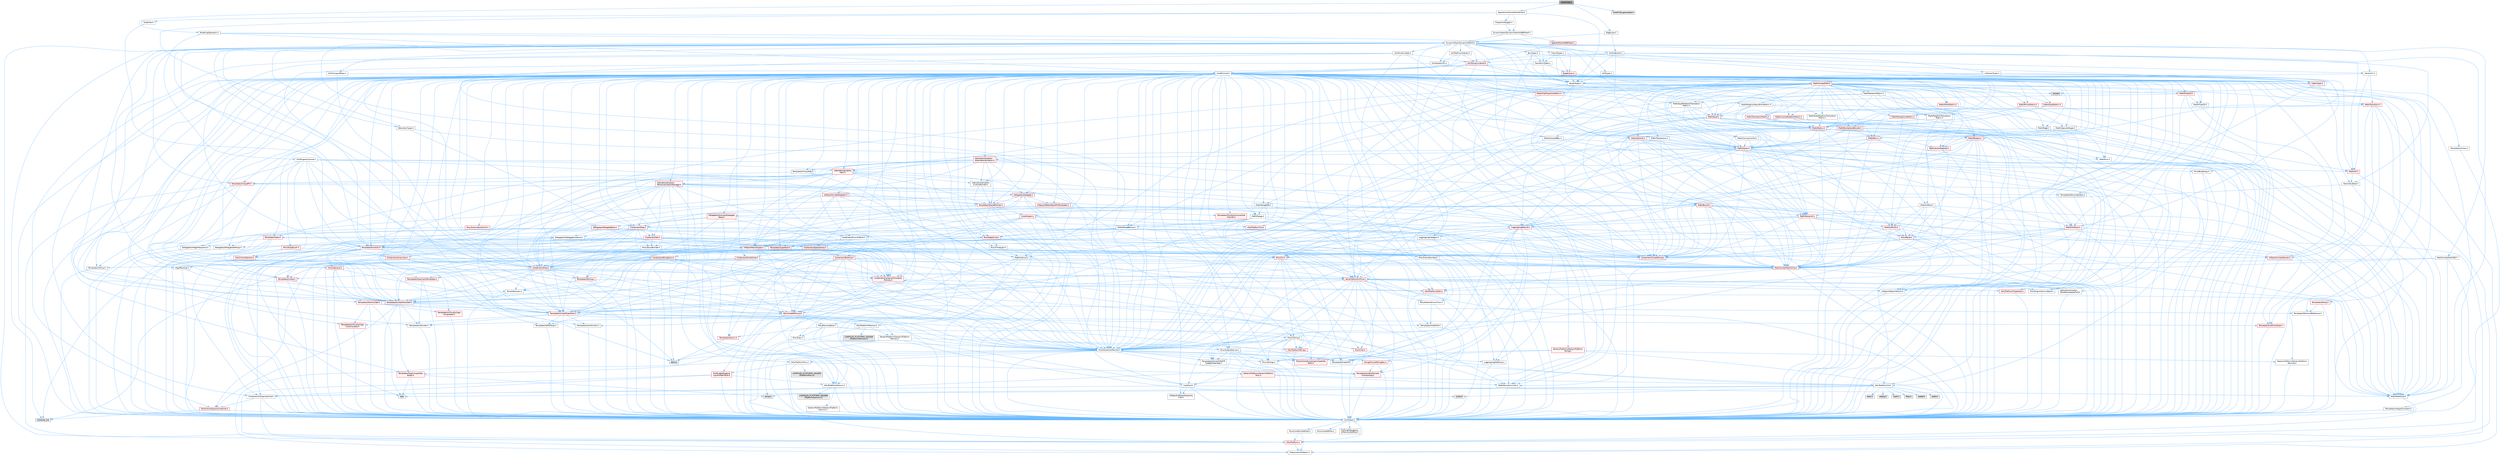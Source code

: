 digraph "HoleFillOp.h"
{
 // INTERACTIVE_SVG=YES
 // LATEX_PDF_SIZE
  bgcolor="transparent";
  edge [fontname=Helvetica,fontsize=10,labelfontname=Helvetica,labelfontsize=10];
  node [fontname=Helvetica,fontsize=10,shape=box,height=0.2,width=0.4];
  Node1 [id="Node000001",label="HoleFillOp.h",height=0.2,width=0.4,color="gray40", fillcolor="grey60", style="filled", fontcolor="black",tooltip=" "];
  Node1 -> Node2 [id="edge1_Node000001_Node000002",color="steelblue1",style="solid",tooltip=" "];
  Node2 [id="Node000002",label="ModelingOperators.h",height=0.2,width=0.4,color="grey40", fillcolor="white", style="filled",URL="$d8/d7a/ModelingOperators_8h.html",tooltip=" "];
  Node2 -> Node3 [id="edge2_Node000002_Node000003",color="steelblue1",style="solid",tooltip=" "];
  Node3 [id="Node000003",label="CoreMinimal.h",height=0.2,width=0.4,color="grey40", fillcolor="white", style="filled",URL="$d7/d67/CoreMinimal_8h.html",tooltip=" "];
  Node3 -> Node4 [id="edge3_Node000003_Node000004",color="steelblue1",style="solid",tooltip=" "];
  Node4 [id="Node000004",label="CoreTypes.h",height=0.2,width=0.4,color="grey40", fillcolor="white", style="filled",URL="$dc/dec/CoreTypes_8h.html",tooltip=" "];
  Node4 -> Node5 [id="edge4_Node000004_Node000005",color="steelblue1",style="solid",tooltip=" "];
  Node5 [id="Node000005",label="HAL/Platform.h",height=0.2,width=0.4,color="red", fillcolor="#FFF0F0", style="filled",URL="$d9/dd0/Platform_8h.html",tooltip=" "];
  Node5 -> Node9 [id="edge5_Node000005_Node000009",color="steelblue1",style="solid",tooltip=" "];
  Node9 [id="Node000009",label="PreprocessorHelpers.h",height=0.2,width=0.4,color="grey40", fillcolor="white", style="filled",URL="$db/ddb/PreprocessorHelpers_8h.html",tooltip=" "];
  Node4 -> Node15 [id="edge6_Node000004_Node000015",color="steelblue1",style="solid",tooltip=" "];
  Node15 [id="Node000015",label="ProfilingDebugging\l/UMemoryDefines.h",height=0.2,width=0.4,color="grey40", fillcolor="white", style="filled",URL="$d2/da2/UMemoryDefines_8h.html",tooltip=" "];
  Node4 -> Node16 [id="edge7_Node000004_Node000016",color="steelblue1",style="solid",tooltip=" "];
  Node16 [id="Node000016",label="Misc/CoreMiscDefines.h",height=0.2,width=0.4,color="grey40", fillcolor="white", style="filled",URL="$da/d38/CoreMiscDefines_8h.html",tooltip=" "];
  Node16 -> Node5 [id="edge8_Node000016_Node000005",color="steelblue1",style="solid",tooltip=" "];
  Node16 -> Node9 [id="edge9_Node000016_Node000009",color="steelblue1",style="solid",tooltip=" "];
  Node4 -> Node17 [id="edge10_Node000004_Node000017",color="steelblue1",style="solid",tooltip=" "];
  Node17 [id="Node000017",label="Misc/CoreDefines.h",height=0.2,width=0.4,color="grey40", fillcolor="white", style="filled",URL="$d3/dd2/CoreDefines_8h.html",tooltip=" "];
  Node3 -> Node18 [id="edge11_Node000003_Node000018",color="steelblue1",style="solid",tooltip=" "];
  Node18 [id="Node000018",label="CoreFwd.h",height=0.2,width=0.4,color="grey40", fillcolor="white", style="filled",URL="$d1/d1e/CoreFwd_8h.html",tooltip=" "];
  Node18 -> Node4 [id="edge12_Node000018_Node000004",color="steelblue1",style="solid",tooltip=" "];
  Node18 -> Node19 [id="edge13_Node000018_Node000019",color="steelblue1",style="solid",tooltip=" "];
  Node19 [id="Node000019",label="Containers/ContainersFwd.h",height=0.2,width=0.4,color="grey40", fillcolor="white", style="filled",URL="$d4/d0a/ContainersFwd_8h.html",tooltip=" "];
  Node19 -> Node5 [id="edge14_Node000019_Node000005",color="steelblue1",style="solid",tooltip=" "];
  Node19 -> Node4 [id="edge15_Node000019_Node000004",color="steelblue1",style="solid",tooltip=" "];
  Node19 -> Node20 [id="edge16_Node000019_Node000020",color="steelblue1",style="solid",tooltip=" "];
  Node20 [id="Node000020",label="Traits/IsContiguousContainer.h",height=0.2,width=0.4,color="red", fillcolor="#FFF0F0", style="filled",URL="$d5/d3c/IsContiguousContainer_8h.html",tooltip=" "];
  Node20 -> Node4 [id="edge17_Node000020_Node000004",color="steelblue1",style="solid",tooltip=" "];
  Node20 -> Node22 [id="edge18_Node000020_Node000022",color="steelblue1",style="solid",tooltip=" "];
  Node22 [id="Node000022",label="initializer_list",height=0.2,width=0.4,color="grey60", fillcolor="#E0E0E0", style="filled",tooltip=" "];
  Node18 -> Node23 [id="edge19_Node000018_Node000023",color="steelblue1",style="solid",tooltip=" "];
  Node23 [id="Node000023",label="Math/MathFwd.h",height=0.2,width=0.4,color="grey40", fillcolor="white", style="filled",URL="$d2/d10/MathFwd_8h.html",tooltip=" "];
  Node23 -> Node5 [id="edge20_Node000023_Node000005",color="steelblue1",style="solid",tooltip=" "];
  Node18 -> Node24 [id="edge21_Node000018_Node000024",color="steelblue1",style="solid",tooltip=" "];
  Node24 [id="Node000024",label="UObject/UObjectHierarchy\lFwd.h",height=0.2,width=0.4,color="grey40", fillcolor="white", style="filled",URL="$d3/d13/UObjectHierarchyFwd_8h.html",tooltip=" "];
  Node3 -> Node24 [id="edge22_Node000003_Node000024",color="steelblue1",style="solid",tooltip=" "];
  Node3 -> Node19 [id="edge23_Node000003_Node000019",color="steelblue1",style="solid",tooltip=" "];
  Node3 -> Node25 [id="edge24_Node000003_Node000025",color="steelblue1",style="solid",tooltip=" "];
  Node25 [id="Node000025",label="Misc/VarArgs.h",height=0.2,width=0.4,color="grey40", fillcolor="white", style="filled",URL="$d5/d6f/VarArgs_8h.html",tooltip=" "];
  Node25 -> Node4 [id="edge25_Node000025_Node000004",color="steelblue1",style="solid",tooltip=" "];
  Node3 -> Node26 [id="edge26_Node000003_Node000026",color="steelblue1",style="solid",tooltip=" "];
  Node26 [id="Node000026",label="Logging/LogVerbosity.h",height=0.2,width=0.4,color="grey40", fillcolor="white", style="filled",URL="$d2/d8f/LogVerbosity_8h.html",tooltip=" "];
  Node26 -> Node4 [id="edge27_Node000026_Node000004",color="steelblue1",style="solid",tooltip=" "];
  Node3 -> Node27 [id="edge28_Node000003_Node000027",color="steelblue1",style="solid",tooltip=" "];
  Node27 [id="Node000027",label="Misc/OutputDevice.h",height=0.2,width=0.4,color="grey40", fillcolor="white", style="filled",URL="$d7/d32/OutputDevice_8h.html",tooltip=" "];
  Node27 -> Node18 [id="edge29_Node000027_Node000018",color="steelblue1",style="solid",tooltip=" "];
  Node27 -> Node4 [id="edge30_Node000027_Node000004",color="steelblue1",style="solid",tooltip=" "];
  Node27 -> Node26 [id="edge31_Node000027_Node000026",color="steelblue1",style="solid",tooltip=" "];
  Node27 -> Node25 [id="edge32_Node000027_Node000025",color="steelblue1",style="solid",tooltip=" "];
  Node27 -> Node28 [id="edge33_Node000027_Node000028",color="steelblue1",style="solid",tooltip=" "];
  Node28 [id="Node000028",label="Templates/IsArrayOrRefOf\lTypeByPredicate.h",height=0.2,width=0.4,color="grey40", fillcolor="white", style="filled",URL="$d6/da1/IsArrayOrRefOfTypeByPredicate_8h.html",tooltip=" "];
  Node28 -> Node4 [id="edge34_Node000028_Node000004",color="steelblue1",style="solid",tooltip=" "];
  Node27 -> Node29 [id="edge35_Node000027_Node000029",color="steelblue1",style="solid",tooltip=" "];
  Node29 [id="Node000029",label="Templates/IsValidVariadic\lFunctionArg.h",height=0.2,width=0.4,color="red", fillcolor="#FFF0F0", style="filled",URL="$d0/dc8/IsValidVariadicFunctionArg_8h.html",tooltip=" "];
  Node29 -> Node4 [id="edge36_Node000029_Node000004",color="steelblue1",style="solid",tooltip=" "];
  Node27 -> Node31 [id="edge37_Node000027_Node000031",color="steelblue1",style="solid",tooltip=" "];
  Node31 [id="Node000031",label="Traits/IsCharEncodingCompatible\lWith.h",height=0.2,width=0.4,color="red", fillcolor="#FFF0F0", style="filled",URL="$df/dd1/IsCharEncodingCompatibleWith_8h.html",tooltip=" "];
  Node3 -> Node33 [id="edge38_Node000003_Node000033",color="steelblue1",style="solid",tooltip=" "];
  Node33 [id="Node000033",label="HAL/PlatformCrt.h",height=0.2,width=0.4,color="grey40", fillcolor="white", style="filled",URL="$d8/d75/PlatformCrt_8h.html",tooltip=" "];
  Node33 -> Node34 [id="edge39_Node000033_Node000034",color="steelblue1",style="solid",tooltip=" "];
  Node34 [id="Node000034",label="new",height=0.2,width=0.4,color="grey60", fillcolor="#E0E0E0", style="filled",tooltip=" "];
  Node33 -> Node35 [id="edge40_Node000033_Node000035",color="steelblue1",style="solid",tooltip=" "];
  Node35 [id="Node000035",label="wchar.h",height=0.2,width=0.4,color="grey60", fillcolor="#E0E0E0", style="filled",tooltip=" "];
  Node33 -> Node36 [id="edge41_Node000033_Node000036",color="steelblue1",style="solid",tooltip=" "];
  Node36 [id="Node000036",label="stddef.h",height=0.2,width=0.4,color="grey60", fillcolor="#E0E0E0", style="filled",tooltip=" "];
  Node33 -> Node37 [id="edge42_Node000033_Node000037",color="steelblue1",style="solid",tooltip=" "];
  Node37 [id="Node000037",label="stdlib.h",height=0.2,width=0.4,color="grey60", fillcolor="#E0E0E0", style="filled",tooltip=" "];
  Node33 -> Node38 [id="edge43_Node000033_Node000038",color="steelblue1",style="solid",tooltip=" "];
  Node38 [id="Node000038",label="stdio.h",height=0.2,width=0.4,color="grey60", fillcolor="#E0E0E0", style="filled",tooltip=" "];
  Node33 -> Node39 [id="edge44_Node000033_Node000039",color="steelblue1",style="solid",tooltip=" "];
  Node39 [id="Node000039",label="stdarg.h",height=0.2,width=0.4,color="grey60", fillcolor="#E0E0E0", style="filled",tooltip=" "];
  Node33 -> Node40 [id="edge45_Node000033_Node000040",color="steelblue1",style="solid",tooltip=" "];
  Node40 [id="Node000040",label="math.h",height=0.2,width=0.4,color="grey60", fillcolor="#E0E0E0", style="filled",tooltip=" "];
  Node33 -> Node41 [id="edge46_Node000033_Node000041",color="steelblue1",style="solid",tooltip=" "];
  Node41 [id="Node000041",label="float.h",height=0.2,width=0.4,color="grey60", fillcolor="#E0E0E0", style="filled",tooltip=" "];
  Node33 -> Node42 [id="edge47_Node000033_Node000042",color="steelblue1",style="solid",tooltip=" "];
  Node42 [id="Node000042",label="string.h",height=0.2,width=0.4,color="grey60", fillcolor="#E0E0E0", style="filled",tooltip=" "];
  Node3 -> Node43 [id="edge48_Node000003_Node000043",color="steelblue1",style="solid",tooltip=" "];
  Node43 [id="Node000043",label="HAL/PlatformMisc.h",height=0.2,width=0.4,color="grey40", fillcolor="white", style="filled",URL="$d0/df5/PlatformMisc_8h.html",tooltip=" "];
  Node43 -> Node4 [id="edge49_Node000043_Node000004",color="steelblue1",style="solid",tooltip=" "];
  Node43 -> Node44 [id="edge50_Node000043_Node000044",color="steelblue1",style="solid",tooltip=" "];
  Node44 [id="Node000044",label="GenericPlatform/GenericPlatform\lMisc.h",height=0.2,width=0.4,color="red", fillcolor="#FFF0F0", style="filled",URL="$db/d9a/GenericPlatformMisc_8h.html",tooltip=" "];
  Node44 -> Node18 [id="edge51_Node000044_Node000018",color="steelblue1",style="solid",tooltip=" "];
  Node44 -> Node4 [id="edge52_Node000044_Node000004",color="steelblue1",style="solid",tooltip=" "];
  Node44 -> Node33 [id="edge53_Node000044_Node000033",color="steelblue1",style="solid",tooltip=" "];
  Node44 -> Node48 [id="edge54_Node000044_Node000048",color="steelblue1",style="solid",tooltip=" "];
  Node48 [id="Node000048",label="Math/NumericLimits.h",height=0.2,width=0.4,color="grey40", fillcolor="white", style="filled",URL="$df/d1b/NumericLimits_8h.html",tooltip=" "];
  Node48 -> Node4 [id="edge55_Node000048_Node000004",color="steelblue1",style="solid",tooltip=" "];
  Node43 -> Node53 [id="edge56_Node000043_Node000053",color="steelblue1",style="solid",tooltip=" "];
  Node53 [id="Node000053",label="COMPILED_PLATFORM_HEADER\l(PlatformMisc.h)",height=0.2,width=0.4,color="grey60", fillcolor="#E0E0E0", style="filled",tooltip=" "];
  Node43 -> Node54 [id="edge57_Node000043_Node000054",color="steelblue1",style="solid",tooltip=" "];
  Node54 [id="Node000054",label="ProfilingDebugging\l/CpuProfilerTrace.h",height=0.2,width=0.4,color="red", fillcolor="#FFF0F0", style="filled",URL="$da/dcb/CpuProfilerTrace_8h.html",tooltip=" "];
  Node54 -> Node4 [id="edge58_Node000054_Node000004",color="steelblue1",style="solid",tooltip=" "];
  Node54 -> Node19 [id="edge59_Node000054_Node000019",color="steelblue1",style="solid",tooltip=" "];
  Node54 -> Node55 [id="edge60_Node000054_Node000055",color="steelblue1",style="solid",tooltip=" "];
  Node55 [id="Node000055",label="HAL/PlatformAtomics.h",height=0.2,width=0.4,color="grey40", fillcolor="white", style="filled",URL="$d3/d36/PlatformAtomics_8h.html",tooltip=" "];
  Node55 -> Node4 [id="edge61_Node000055_Node000004",color="steelblue1",style="solid",tooltip=" "];
  Node55 -> Node56 [id="edge62_Node000055_Node000056",color="steelblue1",style="solid",tooltip=" "];
  Node56 [id="Node000056",label="GenericPlatform/GenericPlatform\lAtomics.h",height=0.2,width=0.4,color="grey40", fillcolor="white", style="filled",URL="$da/d72/GenericPlatformAtomics_8h.html",tooltip=" "];
  Node56 -> Node4 [id="edge63_Node000056_Node000004",color="steelblue1",style="solid",tooltip=" "];
  Node55 -> Node57 [id="edge64_Node000055_Node000057",color="steelblue1",style="solid",tooltip=" "];
  Node57 [id="Node000057",label="COMPILED_PLATFORM_HEADER\l(PlatformAtomics.h)",height=0.2,width=0.4,color="grey60", fillcolor="#E0E0E0", style="filled",tooltip=" "];
  Node54 -> Node9 [id="edge65_Node000054_Node000009",color="steelblue1",style="solid",tooltip=" "];
  Node3 -> Node62 [id="edge66_Node000003_Node000062",color="steelblue1",style="solid",tooltip=" "];
  Node62 [id="Node000062",label="Misc/AssertionMacros.h",height=0.2,width=0.4,color="grey40", fillcolor="white", style="filled",URL="$d0/dfa/AssertionMacros_8h.html",tooltip=" "];
  Node62 -> Node4 [id="edge67_Node000062_Node000004",color="steelblue1",style="solid",tooltip=" "];
  Node62 -> Node5 [id="edge68_Node000062_Node000005",color="steelblue1",style="solid",tooltip=" "];
  Node62 -> Node43 [id="edge69_Node000062_Node000043",color="steelblue1",style="solid",tooltip=" "];
  Node62 -> Node9 [id="edge70_Node000062_Node000009",color="steelblue1",style="solid",tooltip=" "];
  Node62 -> Node63 [id="edge71_Node000062_Node000063",color="steelblue1",style="solid",tooltip=" "];
  Node63 [id="Node000063",label="Templates/EnableIf.h",height=0.2,width=0.4,color="grey40", fillcolor="white", style="filled",URL="$d7/d60/EnableIf_8h.html",tooltip=" "];
  Node63 -> Node4 [id="edge72_Node000063_Node000004",color="steelblue1",style="solid",tooltip=" "];
  Node62 -> Node28 [id="edge73_Node000062_Node000028",color="steelblue1",style="solid",tooltip=" "];
  Node62 -> Node29 [id="edge74_Node000062_Node000029",color="steelblue1",style="solid",tooltip=" "];
  Node62 -> Node31 [id="edge75_Node000062_Node000031",color="steelblue1",style="solid",tooltip=" "];
  Node62 -> Node25 [id="edge76_Node000062_Node000025",color="steelblue1",style="solid",tooltip=" "];
  Node62 -> Node64 [id="edge77_Node000062_Node000064",color="steelblue1",style="solid",tooltip=" "];
  Node64 [id="Node000064",label="String/FormatStringSan.h",height=0.2,width=0.4,color="red", fillcolor="#FFF0F0", style="filled",URL="$d3/d8b/FormatStringSan_8h.html",tooltip=" "];
  Node64 -> Node4 [id="edge78_Node000064_Node000004",color="steelblue1",style="solid",tooltip=" "];
  Node64 -> Node29 [id="edge79_Node000064_Node000029",color="steelblue1",style="solid",tooltip=" "];
  Node64 -> Node19 [id="edge80_Node000064_Node000019",color="steelblue1",style="solid",tooltip=" "];
  Node62 -> Node70 [id="edge81_Node000062_Node000070",color="steelblue1",style="solid",tooltip=" "];
  Node70 [id="Node000070",label="atomic",height=0.2,width=0.4,color="grey60", fillcolor="#E0E0E0", style="filled",tooltip=" "];
  Node3 -> Node71 [id="edge82_Node000003_Node000071",color="steelblue1",style="solid",tooltip=" "];
  Node71 [id="Node000071",label="Templates/IsPointer.h",height=0.2,width=0.4,color="grey40", fillcolor="white", style="filled",URL="$d7/d05/IsPointer_8h.html",tooltip=" "];
  Node71 -> Node4 [id="edge83_Node000071_Node000004",color="steelblue1",style="solid",tooltip=" "];
  Node3 -> Node72 [id="edge84_Node000003_Node000072",color="steelblue1",style="solid",tooltip=" "];
  Node72 [id="Node000072",label="HAL/PlatformMemory.h",height=0.2,width=0.4,color="grey40", fillcolor="white", style="filled",URL="$de/d68/PlatformMemory_8h.html",tooltip=" "];
  Node72 -> Node4 [id="edge85_Node000072_Node000004",color="steelblue1",style="solid",tooltip=" "];
  Node72 -> Node73 [id="edge86_Node000072_Node000073",color="steelblue1",style="solid",tooltip=" "];
  Node73 [id="Node000073",label="GenericPlatform/GenericPlatform\lMemory.h",height=0.2,width=0.4,color="grey40", fillcolor="white", style="filled",URL="$dd/d22/GenericPlatformMemory_8h.html",tooltip=" "];
  Node73 -> Node18 [id="edge87_Node000073_Node000018",color="steelblue1",style="solid",tooltip=" "];
  Node73 -> Node4 [id="edge88_Node000073_Node000004",color="steelblue1",style="solid",tooltip=" "];
  Node73 -> Node74 [id="edge89_Node000073_Node000074",color="steelblue1",style="solid",tooltip=" "];
  Node74 [id="Node000074",label="HAL/PlatformString.h",height=0.2,width=0.4,color="red", fillcolor="#FFF0F0", style="filled",URL="$db/db5/PlatformString_8h.html",tooltip=" "];
  Node74 -> Node4 [id="edge90_Node000074_Node000004",color="steelblue1",style="solid",tooltip=" "];
  Node73 -> Node42 [id="edge91_Node000073_Node000042",color="steelblue1",style="solid",tooltip=" "];
  Node73 -> Node35 [id="edge92_Node000073_Node000035",color="steelblue1",style="solid",tooltip=" "];
  Node72 -> Node76 [id="edge93_Node000072_Node000076",color="steelblue1",style="solid",tooltip=" "];
  Node76 [id="Node000076",label="COMPILED_PLATFORM_HEADER\l(PlatformMemory.h)",height=0.2,width=0.4,color="grey60", fillcolor="#E0E0E0", style="filled",tooltip=" "];
  Node3 -> Node55 [id="edge94_Node000003_Node000055",color="steelblue1",style="solid",tooltip=" "];
  Node3 -> Node77 [id="edge95_Node000003_Node000077",color="steelblue1",style="solid",tooltip=" "];
  Node77 [id="Node000077",label="Misc/Exec.h",height=0.2,width=0.4,color="grey40", fillcolor="white", style="filled",URL="$de/ddb/Exec_8h.html",tooltip=" "];
  Node77 -> Node4 [id="edge96_Node000077_Node000004",color="steelblue1",style="solid",tooltip=" "];
  Node77 -> Node62 [id="edge97_Node000077_Node000062",color="steelblue1",style="solid",tooltip=" "];
  Node3 -> Node78 [id="edge98_Node000003_Node000078",color="steelblue1",style="solid",tooltip=" "];
  Node78 [id="Node000078",label="HAL/MemoryBase.h",height=0.2,width=0.4,color="grey40", fillcolor="white", style="filled",URL="$d6/d9f/MemoryBase_8h.html",tooltip=" "];
  Node78 -> Node4 [id="edge99_Node000078_Node000004",color="steelblue1",style="solid",tooltip=" "];
  Node78 -> Node55 [id="edge100_Node000078_Node000055",color="steelblue1",style="solid",tooltip=" "];
  Node78 -> Node33 [id="edge101_Node000078_Node000033",color="steelblue1",style="solid",tooltip=" "];
  Node78 -> Node77 [id="edge102_Node000078_Node000077",color="steelblue1",style="solid",tooltip=" "];
  Node78 -> Node27 [id="edge103_Node000078_Node000027",color="steelblue1",style="solid",tooltip=" "];
  Node78 -> Node79 [id="edge104_Node000078_Node000079",color="steelblue1",style="solid",tooltip=" "];
  Node79 [id="Node000079",label="Templates/Atomic.h",height=0.2,width=0.4,color="red", fillcolor="#FFF0F0", style="filled",URL="$d3/d91/Atomic_8h.html",tooltip=" "];
  Node79 -> Node70 [id="edge105_Node000079_Node000070",color="steelblue1",style="solid",tooltip=" "];
  Node3 -> Node88 [id="edge106_Node000003_Node000088",color="steelblue1",style="solid",tooltip=" "];
  Node88 [id="Node000088",label="HAL/UnrealMemory.h",height=0.2,width=0.4,color="red", fillcolor="#FFF0F0", style="filled",URL="$d9/d96/UnrealMemory_8h.html",tooltip=" "];
  Node88 -> Node4 [id="edge107_Node000088_Node000004",color="steelblue1",style="solid",tooltip=" "];
  Node88 -> Node73 [id="edge108_Node000088_Node000073",color="steelblue1",style="solid",tooltip=" "];
  Node88 -> Node78 [id="edge109_Node000088_Node000078",color="steelblue1",style="solid",tooltip=" "];
  Node88 -> Node72 [id="edge110_Node000088_Node000072",color="steelblue1",style="solid",tooltip=" "];
  Node88 -> Node71 [id="edge111_Node000088_Node000071",color="steelblue1",style="solid",tooltip=" "];
  Node3 -> Node90 [id="edge112_Node000003_Node000090",color="steelblue1",style="solid",tooltip=" "];
  Node90 [id="Node000090",label="Templates/IsArithmetic.h",height=0.2,width=0.4,color="grey40", fillcolor="white", style="filled",URL="$d2/d5d/IsArithmetic_8h.html",tooltip=" "];
  Node90 -> Node4 [id="edge113_Node000090_Node000004",color="steelblue1",style="solid",tooltip=" "];
  Node3 -> Node84 [id="edge114_Node000003_Node000084",color="steelblue1",style="solid",tooltip=" "];
  Node84 [id="Node000084",label="Templates/AndOrNot.h",height=0.2,width=0.4,color="grey40", fillcolor="white", style="filled",URL="$db/d0a/AndOrNot_8h.html",tooltip=" "];
  Node84 -> Node4 [id="edge115_Node000084_Node000004",color="steelblue1",style="solid",tooltip=" "];
  Node3 -> Node91 [id="edge116_Node000003_Node000091",color="steelblue1",style="solid",tooltip=" "];
  Node91 [id="Node000091",label="Templates/IsPODType.h",height=0.2,width=0.4,color="grey40", fillcolor="white", style="filled",URL="$d7/db1/IsPODType_8h.html",tooltip=" "];
  Node91 -> Node4 [id="edge117_Node000091_Node000004",color="steelblue1",style="solid",tooltip=" "];
  Node3 -> Node92 [id="edge118_Node000003_Node000092",color="steelblue1",style="solid",tooltip=" "];
  Node92 [id="Node000092",label="Templates/IsUECoreType.h",height=0.2,width=0.4,color="red", fillcolor="#FFF0F0", style="filled",URL="$d1/db8/IsUECoreType_8h.html",tooltip=" "];
  Node92 -> Node4 [id="edge119_Node000092_Node000004",color="steelblue1",style="solid",tooltip=" "];
  Node3 -> Node85 [id="edge120_Node000003_Node000085",color="steelblue1",style="solid",tooltip=" "];
  Node85 [id="Node000085",label="Templates/IsTriviallyCopy\lConstructible.h",height=0.2,width=0.4,color="red", fillcolor="#FFF0F0", style="filled",URL="$d3/d78/IsTriviallyCopyConstructible_8h.html",tooltip=" "];
  Node85 -> Node4 [id="edge121_Node000085_Node000004",color="steelblue1",style="solid",tooltip=" "];
  Node3 -> Node93 [id="edge122_Node000003_Node000093",color="steelblue1",style="solid",tooltip=" "];
  Node93 [id="Node000093",label="Templates/UnrealTypeTraits.h",height=0.2,width=0.4,color="red", fillcolor="#FFF0F0", style="filled",URL="$d2/d2d/UnrealTypeTraits_8h.html",tooltip=" "];
  Node93 -> Node4 [id="edge123_Node000093_Node000004",color="steelblue1",style="solid",tooltip=" "];
  Node93 -> Node71 [id="edge124_Node000093_Node000071",color="steelblue1",style="solid",tooltip=" "];
  Node93 -> Node62 [id="edge125_Node000093_Node000062",color="steelblue1",style="solid",tooltip=" "];
  Node93 -> Node84 [id="edge126_Node000093_Node000084",color="steelblue1",style="solid",tooltip=" "];
  Node93 -> Node63 [id="edge127_Node000093_Node000063",color="steelblue1",style="solid",tooltip=" "];
  Node93 -> Node90 [id="edge128_Node000093_Node000090",color="steelblue1",style="solid",tooltip=" "];
  Node93 -> Node91 [id="edge129_Node000093_Node000091",color="steelblue1",style="solid",tooltip=" "];
  Node93 -> Node92 [id="edge130_Node000093_Node000092",color="steelblue1",style="solid",tooltip=" "];
  Node93 -> Node85 [id="edge131_Node000093_Node000085",color="steelblue1",style="solid",tooltip=" "];
  Node3 -> Node63 [id="edge132_Node000003_Node000063",color="steelblue1",style="solid",tooltip=" "];
  Node3 -> Node95 [id="edge133_Node000003_Node000095",color="steelblue1",style="solid",tooltip=" "];
  Node95 [id="Node000095",label="Templates/RemoveReference.h",height=0.2,width=0.4,color="grey40", fillcolor="white", style="filled",URL="$da/dbe/RemoveReference_8h.html",tooltip=" "];
  Node95 -> Node4 [id="edge134_Node000095_Node000004",color="steelblue1",style="solid",tooltip=" "];
  Node3 -> Node96 [id="edge135_Node000003_Node000096",color="steelblue1",style="solid",tooltip=" "];
  Node96 [id="Node000096",label="Templates/IntegralConstant.h",height=0.2,width=0.4,color="grey40", fillcolor="white", style="filled",URL="$db/d1b/IntegralConstant_8h.html",tooltip=" "];
  Node96 -> Node4 [id="edge136_Node000096_Node000004",color="steelblue1",style="solid",tooltip=" "];
  Node3 -> Node97 [id="edge137_Node000003_Node000097",color="steelblue1",style="solid",tooltip=" "];
  Node97 [id="Node000097",label="Templates/IsClass.h",height=0.2,width=0.4,color="grey40", fillcolor="white", style="filled",URL="$db/dcb/IsClass_8h.html",tooltip=" "];
  Node97 -> Node4 [id="edge138_Node000097_Node000004",color="steelblue1",style="solid",tooltip=" "];
  Node3 -> Node98 [id="edge139_Node000003_Node000098",color="steelblue1",style="solid",tooltip=" "];
  Node98 [id="Node000098",label="Templates/TypeCompatible\lBytes.h",height=0.2,width=0.4,color="red", fillcolor="#FFF0F0", style="filled",URL="$df/d0a/TypeCompatibleBytes_8h.html",tooltip=" "];
  Node98 -> Node4 [id="edge140_Node000098_Node000004",color="steelblue1",style="solid",tooltip=" "];
  Node98 -> Node42 [id="edge141_Node000098_Node000042",color="steelblue1",style="solid",tooltip=" "];
  Node98 -> Node34 [id="edge142_Node000098_Node000034",color="steelblue1",style="solid",tooltip=" "];
  Node3 -> Node20 [id="edge143_Node000003_Node000020",color="steelblue1",style="solid",tooltip=" "];
  Node3 -> Node99 [id="edge144_Node000003_Node000099",color="steelblue1",style="solid",tooltip=" "];
  Node99 [id="Node000099",label="Templates/UnrealTemplate.h",height=0.2,width=0.4,color="red", fillcolor="#FFF0F0", style="filled",URL="$d4/d24/UnrealTemplate_8h.html",tooltip=" "];
  Node99 -> Node4 [id="edge145_Node000099_Node000004",color="steelblue1",style="solid",tooltip=" "];
  Node99 -> Node71 [id="edge146_Node000099_Node000071",color="steelblue1",style="solid",tooltip=" "];
  Node99 -> Node88 [id="edge147_Node000099_Node000088",color="steelblue1",style="solid",tooltip=" "];
  Node99 -> Node93 [id="edge148_Node000099_Node000093",color="steelblue1",style="solid",tooltip=" "];
  Node99 -> Node95 [id="edge149_Node000099_Node000095",color="steelblue1",style="solid",tooltip=" "];
  Node99 -> Node98 [id="edge150_Node000099_Node000098",color="steelblue1",style="solid",tooltip=" "];
  Node99 -> Node20 [id="edge151_Node000099_Node000020",color="steelblue1",style="solid",tooltip=" "];
  Node3 -> Node48 [id="edge152_Node000003_Node000048",color="steelblue1",style="solid",tooltip=" "];
  Node3 -> Node103 [id="edge153_Node000003_Node000103",color="steelblue1",style="solid",tooltip=" "];
  Node103 [id="Node000103",label="HAL/PlatformMath.h",height=0.2,width=0.4,color="red", fillcolor="#FFF0F0", style="filled",URL="$dc/d53/PlatformMath_8h.html",tooltip=" "];
  Node103 -> Node4 [id="edge154_Node000103_Node000004",color="steelblue1",style="solid",tooltip=" "];
  Node3 -> Node86 [id="edge155_Node000003_Node000086",color="steelblue1",style="solid",tooltip=" "];
  Node86 [id="Node000086",label="Templates/IsTriviallyCopy\lAssignable.h",height=0.2,width=0.4,color="red", fillcolor="#FFF0F0", style="filled",URL="$d2/df2/IsTriviallyCopyAssignable_8h.html",tooltip=" "];
  Node86 -> Node4 [id="edge156_Node000086_Node000004",color="steelblue1",style="solid",tooltip=" "];
  Node3 -> Node111 [id="edge157_Node000003_Node000111",color="steelblue1",style="solid",tooltip=" "];
  Node111 [id="Node000111",label="Templates/MemoryOps.h",height=0.2,width=0.4,color="red", fillcolor="#FFF0F0", style="filled",URL="$db/dea/MemoryOps_8h.html",tooltip=" "];
  Node111 -> Node4 [id="edge158_Node000111_Node000004",color="steelblue1",style="solid",tooltip=" "];
  Node111 -> Node88 [id="edge159_Node000111_Node000088",color="steelblue1",style="solid",tooltip=" "];
  Node111 -> Node86 [id="edge160_Node000111_Node000086",color="steelblue1",style="solid",tooltip=" "];
  Node111 -> Node85 [id="edge161_Node000111_Node000085",color="steelblue1",style="solid",tooltip=" "];
  Node111 -> Node93 [id="edge162_Node000111_Node000093",color="steelblue1",style="solid",tooltip=" "];
  Node111 -> Node34 [id="edge163_Node000111_Node000034",color="steelblue1",style="solid",tooltip=" "];
  Node3 -> Node112 [id="edge164_Node000003_Node000112",color="steelblue1",style="solid",tooltip=" "];
  Node112 [id="Node000112",label="Containers/ContainerAllocation\lPolicies.h",height=0.2,width=0.4,color="red", fillcolor="#FFF0F0", style="filled",URL="$d7/dff/ContainerAllocationPolicies_8h.html",tooltip=" "];
  Node112 -> Node4 [id="edge165_Node000112_Node000004",color="steelblue1",style="solid",tooltip=" "];
  Node112 -> Node112 [id="edge166_Node000112_Node000112",color="steelblue1",style="solid",tooltip=" "];
  Node112 -> Node103 [id="edge167_Node000112_Node000103",color="steelblue1",style="solid",tooltip=" "];
  Node112 -> Node88 [id="edge168_Node000112_Node000088",color="steelblue1",style="solid",tooltip=" "];
  Node112 -> Node48 [id="edge169_Node000112_Node000048",color="steelblue1",style="solid",tooltip=" "];
  Node112 -> Node62 [id="edge170_Node000112_Node000062",color="steelblue1",style="solid",tooltip=" "];
  Node112 -> Node111 [id="edge171_Node000112_Node000111",color="steelblue1",style="solid",tooltip=" "];
  Node112 -> Node98 [id="edge172_Node000112_Node000098",color="steelblue1",style="solid",tooltip=" "];
  Node3 -> Node115 [id="edge173_Node000003_Node000115",color="steelblue1",style="solid",tooltip=" "];
  Node115 [id="Node000115",label="Templates/IsEnumClass.h",height=0.2,width=0.4,color="grey40", fillcolor="white", style="filled",URL="$d7/d15/IsEnumClass_8h.html",tooltip=" "];
  Node115 -> Node4 [id="edge174_Node000115_Node000004",color="steelblue1",style="solid",tooltip=" "];
  Node115 -> Node84 [id="edge175_Node000115_Node000084",color="steelblue1",style="solid",tooltip=" "];
  Node3 -> Node116 [id="edge176_Node000003_Node000116",color="steelblue1",style="solid",tooltip=" "];
  Node116 [id="Node000116",label="HAL/PlatformProperties.h",height=0.2,width=0.4,color="red", fillcolor="#FFF0F0", style="filled",URL="$d9/db0/PlatformProperties_8h.html",tooltip=" "];
  Node116 -> Node4 [id="edge177_Node000116_Node000004",color="steelblue1",style="solid",tooltip=" "];
  Node3 -> Node119 [id="edge178_Node000003_Node000119",color="steelblue1",style="solid",tooltip=" "];
  Node119 [id="Node000119",label="Misc/EngineVersionBase.h",height=0.2,width=0.4,color="grey40", fillcolor="white", style="filled",URL="$d5/d2b/EngineVersionBase_8h.html",tooltip=" "];
  Node119 -> Node4 [id="edge179_Node000119_Node000004",color="steelblue1",style="solid",tooltip=" "];
  Node3 -> Node120 [id="edge180_Node000003_Node000120",color="steelblue1",style="solid",tooltip=" "];
  Node120 [id="Node000120",label="Internationalization\l/TextNamespaceFwd.h",height=0.2,width=0.4,color="grey40", fillcolor="white", style="filled",URL="$d8/d97/TextNamespaceFwd_8h.html",tooltip=" "];
  Node120 -> Node4 [id="edge181_Node000120_Node000004",color="steelblue1",style="solid",tooltip=" "];
  Node3 -> Node121 [id="edge182_Node000003_Node000121",color="steelblue1",style="solid",tooltip=" "];
  Node121 [id="Node000121",label="Serialization/Archive.h",height=0.2,width=0.4,color="red", fillcolor="#FFF0F0", style="filled",URL="$d7/d3b/Archive_8h.html",tooltip=" "];
  Node121 -> Node18 [id="edge183_Node000121_Node000018",color="steelblue1",style="solid",tooltip=" "];
  Node121 -> Node4 [id="edge184_Node000121_Node000004",color="steelblue1",style="solid",tooltip=" "];
  Node121 -> Node116 [id="edge185_Node000121_Node000116",color="steelblue1",style="solid",tooltip=" "];
  Node121 -> Node120 [id="edge186_Node000121_Node000120",color="steelblue1",style="solid",tooltip=" "];
  Node121 -> Node23 [id="edge187_Node000121_Node000023",color="steelblue1",style="solid",tooltip=" "];
  Node121 -> Node62 [id="edge188_Node000121_Node000062",color="steelblue1",style="solid",tooltip=" "];
  Node121 -> Node119 [id="edge189_Node000121_Node000119",color="steelblue1",style="solid",tooltip=" "];
  Node121 -> Node25 [id="edge190_Node000121_Node000025",color="steelblue1",style="solid",tooltip=" "];
  Node121 -> Node63 [id="edge191_Node000121_Node000063",color="steelblue1",style="solid",tooltip=" "];
  Node121 -> Node28 [id="edge192_Node000121_Node000028",color="steelblue1",style="solid",tooltip=" "];
  Node121 -> Node115 [id="edge193_Node000121_Node000115",color="steelblue1",style="solid",tooltip=" "];
  Node121 -> Node29 [id="edge194_Node000121_Node000029",color="steelblue1",style="solid",tooltip=" "];
  Node121 -> Node99 [id="edge195_Node000121_Node000099",color="steelblue1",style="solid",tooltip=" "];
  Node121 -> Node31 [id="edge196_Node000121_Node000031",color="steelblue1",style="solid",tooltip=" "];
  Node121 -> Node124 [id="edge197_Node000121_Node000124",color="steelblue1",style="solid",tooltip=" "];
  Node124 [id="Node000124",label="UObject/ObjectVersion.h",height=0.2,width=0.4,color="grey40", fillcolor="white", style="filled",URL="$da/d63/ObjectVersion_8h.html",tooltip=" "];
  Node124 -> Node4 [id="edge198_Node000124_Node000004",color="steelblue1",style="solid",tooltip=" "];
  Node3 -> Node125 [id="edge199_Node000003_Node000125",color="steelblue1",style="solid",tooltip=" "];
  Node125 [id="Node000125",label="Templates/Less.h",height=0.2,width=0.4,color="grey40", fillcolor="white", style="filled",URL="$de/dc8/Less_8h.html",tooltip=" "];
  Node125 -> Node4 [id="edge200_Node000125_Node000004",color="steelblue1",style="solid",tooltip=" "];
  Node125 -> Node99 [id="edge201_Node000125_Node000099",color="steelblue1",style="solid",tooltip=" "];
  Node3 -> Node126 [id="edge202_Node000003_Node000126",color="steelblue1",style="solid",tooltip=" "];
  Node126 [id="Node000126",label="Templates/Sorting.h",height=0.2,width=0.4,color="red", fillcolor="#FFF0F0", style="filled",URL="$d3/d9e/Sorting_8h.html",tooltip=" "];
  Node126 -> Node4 [id="edge203_Node000126_Node000004",color="steelblue1",style="solid",tooltip=" "];
  Node126 -> Node103 [id="edge204_Node000126_Node000103",color="steelblue1",style="solid",tooltip=" "];
  Node126 -> Node125 [id="edge205_Node000126_Node000125",color="steelblue1",style="solid",tooltip=" "];
  Node3 -> Node137 [id="edge206_Node000003_Node000137",color="steelblue1",style="solid",tooltip=" "];
  Node137 [id="Node000137",label="Misc/Char.h",height=0.2,width=0.4,color="red", fillcolor="#FFF0F0", style="filled",URL="$d0/d58/Char_8h.html",tooltip=" "];
  Node137 -> Node4 [id="edge207_Node000137_Node000004",color="steelblue1",style="solid",tooltip=" "];
  Node3 -> Node140 [id="edge208_Node000003_Node000140",color="steelblue1",style="solid",tooltip=" "];
  Node140 [id="Node000140",label="GenericPlatform/GenericPlatform\lStricmp.h",height=0.2,width=0.4,color="grey40", fillcolor="white", style="filled",URL="$d2/d86/GenericPlatformStricmp_8h.html",tooltip=" "];
  Node140 -> Node4 [id="edge209_Node000140_Node000004",color="steelblue1",style="solid",tooltip=" "];
  Node3 -> Node141 [id="edge210_Node000003_Node000141",color="steelblue1",style="solid",tooltip=" "];
  Node141 [id="Node000141",label="GenericPlatform/GenericPlatform\lString.h",height=0.2,width=0.4,color="red", fillcolor="#FFF0F0", style="filled",URL="$dd/d20/GenericPlatformString_8h.html",tooltip=" "];
  Node141 -> Node4 [id="edge211_Node000141_Node000004",color="steelblue1",style="solid",tooltip=" "];
  Node141 -> Node140 [id="edge212_Node000141_Node000140",color="steelblue1",style="solid",tooltip=" "];
  Node141 -> Node63 [id="edge213_Node000141_Node000063",color="steelblue1",style="solid",tooltip=" "];
  Node141 -> Node31 [id="edge214_Node000141_Node000031",color="steelblue1",style="solid",tooltip=" "];
  Node3 -> Node74 [id="edge215_Node000003_Node000074",color="steelblue1",style="solid",tooltip=" "];
  Node3 -> Node144 [id="edge216_Node000003_Node000144",color="steelblue1",style="solid",tooltip=" "];
  Node144 [id="Node000144",label="Misc/CString.h",height=0.2,width=0.4,color="grey40", fillcolor="white", style="filled",URL="$d2/d49/CString_8h.html",tooltip=" "];
  Node144 -> Node4 [id="edge217_Node000144_Node000004",color="steelblue1",style="solid",tooltip=" "];
  Node144 -> Node33 [id="edge218_Node000144_Node000033",color="steelblue1",style="solid",tooltip=" "];
  Node144 -> Node74 [id="edge219_Node000144_Node000074",color="steelblue1",style="solid",tooltip=" "];
  Node144 -> Node62 [id="edge220_Node000144_Node000062",color="steelblue1",style="solid",tooltip=" "];
  Node144 -> Node137 [id="edge221_Node000144_Node000137",color="steelblue1",style="solid",tooltip=" "];
  Node144 -> Node25 [id="edge222_Node000144_Node000025",color="steelblue1",style="solid",tooltip=" "];
  Node144 -> Node28 [id="edge223_Node000144_Node000028",color="steelblue1",style="solid",tooltip=" "];
  Node144 -> Node29 [id="edge224_Node000144_Node000029",color="steelblue1",style="solid",tooltip=" "];
  Node144 -> Node31 [id="edge225_Node000144_Node000031",color="steelblue1",style="solid",tooltip=" "];
  Node3 -> Node145 [id="edge226_Node000003_Node000145",color="steelblue1",style="solid",tooltip=" "];
  Node145 [id="Node000145",label="Misc/Crc.h",height=0.2,width=0.4,color="red", fillcolor="#FFF0F0", style="filled",URL="$d4/dd2/Crc_8h.html",tooltip=" "];
  Node145 -> Node4 [id="edge227_Node000145_Node000004",color="steelblue1",style="solid",tooltip=" "];
  Node145 -> Node74 [id="edge228_Node000145_Node000074",color="steelblue1",style="solid",tooltip=" "];
  Node145 -> Node62 [id="edge229_Node000145_Node000062",color="steelblue1",style="solid",tooltip=" "];
  Node145 -> Node144 [id="edge230_Node000145_Node000144",color="steelblue1",style="solid",tooltip=" "];
  Node145 -> Node137 [id="edge231_Node000145_Node000137",color="steelblue1",style="solid",tooltip=" "];
  Node145 -> Node93 [id="edge232_Node000145_Node000093",color="steelblue1",style="solid",tooltip=" "];
  Node3 -> Node136 [id="edge233_Node000003_Node000136",color="steelblue1",style="solid",tooltip=" "];
  Node136 [id="Node000136",label="Math/UnrealMathUtility.h",height=0.2,width=0.4,color="red", fillcolor="#FFF0F0", style="filled",URL="$db/db8/UnrealMathUtility_8h.html",tooltip=" "];
  Node136 -> Node4 [id="edge234_Node000136_Node000004",color="steelblue1",style="solid",tooltip=" "];
  Node136 -> Node62 [id="edge235_Node000136_Node000062",color="steelblue1",style="solid",tooltip=" "];
  Node136 -> Node103 [id="edge236_Node000136_Node000103",color="steelblue1",style="solid",tooltip=" "];
  Node136 -> Node23 [id="edge237_Node000136_Node000023",color="steelblue1",style="solid",tooltip=" "];
  Node3 -> Node146 [id="edge238_Node000003_Node000146",color="steelblue1",style="solid",tooltip=" "];
  Node146 [id="Node000146",label="Containers/UnrealString.h",height=0.2,width=0.4,color="red", fillcolor="#FFF0F0", style="filled",URL="$d5/dba/UnrealString_8h.html",tooltip=" "];
  Node3 -> Node150 [id="edge239_Node000003_Node000150",color="steelblue1",style="solid",tooltip=" "];
  Node150 [id="Node000150",label="Containers/Array.h",height=0.2,width=0.4,color="red", fillcolor="#FFF0F0", style="filled",URL="$df/dd0/Array_8h.html",tooltip=" "];
  Node150 -> Node4 [id="edge240_Node000150_Node000004",color="steelblue1",style="solid",tooltip=" "];
  Node150 -> Node62 [id="edge241_Node000150_Node000062",color="steelblue1",style="solid",tooltip=" "];
  Node150 -> Node88 [id="edge242_Node000150_Node000088",color="steelblue1",style="solid",tooltip=" "];
  Node150 -> Node93 [id="edge243_Node000150_Node000093",color="steelblue1",style="solid",tooltip=" "];
  Node150 -> Node99 [id="edge244_Node000150_Node000099",color="steelblue1",style="solid",tooltip=" "];
  Node150 -> Node112 [id="edge245_Node000150_Node000112",color="steelblue1",style="solid",tooltip=" "];
  Node150 -> Node121 [id="edge246_Node000150_Node000121",color="steelblue1",style="solid",tooltip=" "];
  Node150 -> Node129 [id="edge247_Node000150_Node000129",color="steelblue1",style="solid",tooltip=" "];
  Node129 [id="Node000129",label="Templates/Invoke.h",height=0.2,width=0.4,color="red", fillcolor="#FFF0F0", style="filled",URL="$d7/deb/Invoke_8h.html",tooltip=" "];
  Node129 -> Node4 [id="edge248_Node000129_Node000004",color="steelblue1",style="solid",tooltip=" "];
  Node129 -> Node99 [id="edge249_Node000129_Node000099",color="steelblue1",style="solid",tooltip=" "];
  Node150 -> Node125 [id="edge250_Node000150_Node000125",color="steelblue1",style="solid",tooltip=" "];
  Node150 -> Node126 [id="edge251_Node000150_Node000126",color="steelblue1",style="solid",tooltip=" "];
  Node150 -> Node173 [id="edge252_Node000150_Node000173",color="steelblue1",style="solid",tooltip=" "];
  Node173 [id="Node000173",label="Templates/AlignmentTemplates.h",height=0.2,width=0.4,color="red", fillcolor="#FFF0F0", style="filled",URL="$dd/d32/AlignmentTemplates_8h.html",tooltip=" "];
  Node173 -> Node4 [id="edge253_Node000173_Node000004",color="steelblue1",style="solid",tooltip=" "];
  Node173 -> Node71 [id="edge254_Node000173_Node000071",color="steelblue1",style="solid",tooltip=" "];
  Node3 -> Node174 [id="edge255_Node000003_Node000174",color="steelblue1",style="solid",tooltip=" "];
  Node174 [id="Node000174",label="Misc/FrameNumber.h",height=0.2,width=0.4,color="grey40", fillcolor="white", style="filled",URL="$dd/dbd/FrameNumber_8h.html",tooltip=" "];
  Node174 -> Node4 [id="edge256_Node000174_Node000004",color="steelblue1",style="solid",tooltip=" "];
  Node174 -> Node48 [id="edge257_Node000174_Node000048",color="steelblue1",style="solid",tooltip=" "];
  Node174 -> Node136 [id="edge258_Node000174_Node000136",color="steelblue1",style="solid",tooltip=" "];
  Node174 -> Node63 [id="edge259_Node000174_Node000063",color="steelblue1",style="solid",tooltip=" "];
  Node174 -> Node93 [id="edge260_Node000174_Node000093",color="steelblue1",style="solid",tooltip=" "];
  Node3 -> Node175 [id="edge261_Node000003_Node000175",color="steelblue1",style="solid",tooltip=" "];
  Node175 [id="Node000175",label="Misc/Timespan.h",height=0.2,width=0.4,color="grey40", fillcolor="white", style="filled",URL="$da/dd9/Timespan_8h.html",tooltip=" "];
  Node175 -> Node4 [id="edge262_Node000175_Node000004",color="steelblue1",style="solid",tooltip=" "];
  Node175 -> Node176 [id="edge263_Node000175_Node000176",color="steelblue1",style="solid",tooltip=" "];
  Node176 [id="Node000176",label="Math/Interval.h",height=0.2,width=0.4,color="grey40", fillcolor="white", style="filled",URL="$d1/d55/Interval_8h.html",tooltip=" "];
  Node176 -> Node4 [id="edge264_Node000176_Node000004",color="steelblue1",style="solid",tooltip=" "];
  Node176 -> Node90 [id="edge265_Node000176_Node000090",color="steelblue1",style="solid",tooltip=" "];
  Node176 -> Node93 [id="edge266_Node000176_Node000093",color="steelblue1",style="solid",tooltip=" "];
  Node176 -> Node48 [id="edge267_Node000176_Node000048",color="steelblue1",style="solid",tooltip=" "];
  Node176 -> Node136 [id="edge268_Node000176_Node000136",color="steelblue1",style="solid",tooltip=" "];
  Node175 -> Node136 [id="edge269_Node000175_Node000136",color="steelblue1",style="solid",tooltip=" "];
  Node175 -> Node62 [id="edge270_Node000175_Node000062",color="steelblue1",style="solid",tooltip=" "];
  Node3 -> Node177 [id="edge271_Node000003_Node000177",color="steelblue1",style="solid",tooltip=" "];
  Node177 [id="Node000177",label="Containers/StringConv.h",height=0.2,width=0.4,color="red", fillcolor="#FFF0F0", style="filled",URL="$d3/ddf/StringConv_8h.html",tooltip=" "];
  Node177 -> Node4 [id="edge272_Node000177_Node000004",color="steelblue1",style="solid",tooltip=" "];
  Node177 -> Node62 [id="edge273_Node000177_Node000062",color="steelblue1",style="solid",tooltip=" "];
  Node177 -> Node112 [id="edge274_Node000177_Node000112",color="steelblue1",style="solid",tooltip=" "];
  Node177 -> Node150 [id="edge275_Node000177_Node000150",color="steelblue1",style="solid",tooltip=" "];
  Node177 -> Node144 [id="edge276_Node000177_Node000144",color="steelblue1",style="solid",tooltip=" "];
  Node177 -> Node178 [id="edge277_Node000177_Node000178",color="steelblue1",style="solid",tooltip=" "];
  Node178 [id="Node000178",label="Templates/IsArray.h",height=0.2,width=0.4,color="grey40", fillcolor="white", style="filled",URL="$d8/d8d/IsArray_8h.html",tooltip=" "];
  Node178 -> Node4 [id="edge278_Node000178_Node000004",color="steelblue1",style="solid",tooltip=" "];
  Node177 -> Node99 [id="edge279_Node000177_Node000099",color="steelblue1",style="solid",tooltip=" "];
  Node177 -> Node93 [id="edge280_Node000177_Node000093",color="steelblue1",style="solid",tooltip=" "];
  Node177 -> Node31 [id="edge281_Node000177_Node000031",color="steelblue1",style="solid",tooltip=" "];
  Node177 -> Node20 [id="edge282_Node000177_Node000020",color="steelblue1",style="solid",tooltip=" "];
  Node3 -> Node179 [id="edge283_Node000003_Node000179",color="steelblue1",style="solid",tooltip=" "];
  Node179 [id="Node000179",label="UObject/UnrealNames.h",height=0.2,width=0.4,color="red", fillcolor="#FFF0F0", style="filled",URL="$d8/db1/UnrealNames_8h.html",tooltip=" "];
  Node179 -> Node4 [id="edge284_Node000179_Node000004",color="steelblue1",style="solid",tooltip=" "];
  Node3 -> Node181 [id="edge285_Node000003_Node000181",color="steelblue1",style="solid",tooltip=" "];
  Node181 [id="Node000181",label="UObject/NameTypes.h",height=0.2,width=0.4,color="red", fillcolor="#FFF0F0", style="filled",URL="$d6/d35/NameTypes_8h.html",tooltip=" "];
  Node181 -> Node4 [id="edge286_Node000181_Node000004",color="steelblue1",style="solid",tooltip=" "];
  Node181 -> Node62 [id="edge287_Node000181_Node000062",color="steelblue1",style="solid",tooltip=" "];
  Node181 -> Node88 [id="edge288_Node000181_Node000088",color="steelblue1",style="solid",tooltip=" "];
  Node181 -> Node93 [id="edge289_Node000181_Node000093",color="steelblue1",style="solid",tooltip=" "];
  Node181 -> Node99 [id="edge290_Node000181_Node000099",color="steelblue1",style="solid",tooltip=" "];
  Node181 -> Node146 [id="edge291_Node000181_Node000146",color="steelblue1",style="solid",tooltip=" "];
  Node181 -> Node182 [id="edge292_Node000181_Node000182",color="steelblue1",style="solid",tooltip=" "];
  Node182 [id="Node000182",label="HAL/CriticalSection.h",height=0.2,width=0.4,color="red", fillcolor="#FFF0F0", style="filled",URL="$d6/d90/CriticalSection_8h.html",tooltip=" "];
  Node181 -> Node177 [id="edge293_Node000181_Node000177",color="steelblue1",style="solid",tooltip=" "];
  Node181 -> Node179 [id="edge294_Node000181_Node000179",color="steelblue1",style="solid",tooltip=" "];
  Node181 -> Node79 [id="edge295_Node000181_Node000079",color="steelblue1",style="solid",tooltip=" "];
  Node3 -> Node189 [id="edge296_Node000003_Node000189",color="steelblue1",style="solid",tooltip=" "];
  Node189 [id="Node000189",label="Misc/Parse.h",height=0.2,width=0.4,color="red", fillcolor="#FFF0F0", style="filled",URL="$dc/d71/Parse_8h.html",tooltip=" "];
  Node189 -> Node146 [id="edge297_Node000189_Node000146",color="steelblue1",style="solid",tooltip=" "];
  Node189 -> Node4 [id="edge298_Node000189_Node000004",color="steelblue1",style="solid",tooltip=" "];
  Node189 -> Node33 [id="edge299_Node000189_Node000033",color="steelblue1",style="solid",tooltip=" "];
  Node189 -> Node190 [id="edge300_Node000189_Node000190",color="steelblue1",style="solid",tooltip=" "];
  Node190 [id="Node000190",label="Templates/Function.h",height=0.2,width=0.4,color="red", fillcolor="#FFF0F0", style="filled",URL="$df/df5/Function_8h.html",tooltip=" "];
  Node190 -> Node4 [id="edge301_Node000190_Node000004",color="steelblue1",style="solid",tooltip=" "];
  Node190 -> Node62 [id="edge302_Node000190_Node000062",color="steelblue1",style="solid",tooltip=" "];
  Node190 -> Node88 [id="edge303_Node000190_Node000088",color="steelblue1",style="solid",tooltip=" "];
  Node190 -> Node93 [id="edge304_Node000190_Node000093",color="steelblue1",style="solid",tooltip=" "];
  Node190 -> Node129 [id="edge305_Node000190_Node000129",color="steelblue1",style="solid",tooltip=" "];
  Node190 -> Node99 [id="edge306_Node000190_Node000099",color="steelblue1",style="solid",tooltip=" "];
  Node190 -> Node136 [id="edge307_Node000190_Node000136",color="steelblue1",style="solid",tooltip=" "];
  Node190 -> Node34 [id="edge308_Node000190_Node000034",color="steelblue1",style="solid",tooltip=" "];
  Node3 -> Node173 [id="edge309_Node000003_Node000173",color="steelblue1",style="solid",tooltip=" "];
  Node3 -> Node192 [id="edge310_Node000003_Node000192",color="steelblue1",style="solid",tooltip=" "];
  Node192 [id="Node000192",label="Misc/StructBuilder.h",height=0.2,width=0.4,color="grey40", fillcolor="white", style="filled",URL="$d9/db3/StructBuilder_8h.html",tooltip=" "];
  Node192 -> Node4 [id="edge311_Node000192_Node000004",color="steelblue1",style="solid",tooltip=" "];
  Node192 -> Node136 [id="edge312_Node000192_Node000136",color="steelblue1",style="solid",tooltip=" "];
  Node192 -> Node173 [id="edge313_Node000192_Node000173",color="steelblue1",style="solid",tooltip=" "];
  Node3 -> Node105 [id="edge314_Node000003_Node000105",color="steelblue1",style="solid",tooltip=" "];
  Node105 [id="Node000105",label="Templates/Decay.h",height=0.2,width=0.4,color="red", fillcolor="#FFF0F0", style="filled",URL="$dd/d0f/Decay_8h.html",tooltip=" "];
  Node105 -> Node4 [id="edge315_Node000105_Node000004",color="steelblue1",style="solid",tooltip=" "];
  Node105 -> Node95 [id="edge316_Node000105_Node000095",color="steelblue1",style="solid",tooltip=" "];
  Node3 -> Node193 [id="edge317_Node000003_Node000193",color="steelblue1",style="solid",tooltip=" "];
  Node193 [id="Node000193",label="Templates/PointerIsConvertible\lFromTo.h",height=0.2,width=0.4,color="red", fillcolor="#FFF0F0", style="filled",URL="$d6/d65/PointerIsConvertibleFromTo_8h.html",tooltip=" "];
  Node193 -> Node4 [id="edge318_Node000193_Node000004",color="steelblue1",style="solid",tooltip=" "];
  Node3 -> Node129 [id="edge319_Node000003_Node000129",color="steelblue1",style="solid",tooltip=" "];
  Node3 -> Node190 [id="edge320_Node000003_Node000190",color="steelblue1",style="solid",tooltip=" "];
  Node3 -> Node162 [id="edge321_Node000003_Node000162",color="steelblue1",style="solid",tooltip=" "];
  Node162 [id="Node000162",label="Templates/TypeHash.h",height=0.2,width=0.4,color="red", fillcolor="#FFF0F0", style="filled",URL="$d1/d62/TypeHash_8h.html",tooltip=" "];
  Node162 -> Node4 [id="edge322_Node000162_Node000004",color="steelblue1",style="solid",tooltip=" "];
  Node162 -> Node145 [id="edge323_Node000162_Node000145",color="steelblue1",style="solid",tooltip=" "];
  Node3 -> Node194 [id="edge324_Node000003_Node000194",color="steelblue1",style="solid",tooltip=" "];
  Node194 [id="Node000194",label="Containers/ScriptArray.h",height=0.2,width=0.4,color="red", fillcolor="#FFF0F0", style="filled",URL="$dc/daf/ScriptArray_8h.html",tooltip=" "];
  Node194 -> Node4 [id="edge325_Node000194_Node000004",color="steelblue1",style="solid",tooltip=" "];
  Node194 -> Node62 [id="edge326_Node000194_Node000062",color="steelblue1",style="solid",tooltip=" "];
  Node194 -> Node88 [id="edge327_Node000194_Node000088",color="steelblue1",style="solid",tooltip=" "];
  Node194 -> Node112 [id="edge328_Node000194_Node000112",color="steelblue1",style="solid",tooltip=" "];
  Node194 -> Node150 [id="edge329_Node000194_Node000150",color="steelblue1",style="solid",tooltip=" "];
  Node194 -> Node22 [id="edge330_Node000194_Node000022",color="steelblue1",style="solid",tooltip=" "];
  Node3 -> Node195 [id="edge331_Node000003_Node000195",color="steelblue1",style="solid",tooltip=" "];
  Node195 [id="Node000195",label="Containers/BitArray.h",height=0.2,width=0.4,color="red", fillcolor="#FFF0F0", style="filled",URL="$d1/de4/BitArray_8h.html",tooltip=" "];
  Node195 -> Node112 [id="edge332_Node000195_Node000112",color="steelblue1",style="solid",tooltip=" "];
  Node195 -> Node4 [id="edge333_Node000195_Node000004",color="steelblue1",style="solid",tooltip=" "];
  Node195 -> Node55 [id="edge334_Node000195_Node000055",color="steelblue1",style="solid",tooltip=" "];
  Node195 -> Node88 [id="edge335_Node000195_Node000088",color="steelblue1",style="solid",tooltip=" "];
  Node195 -> Node136 [id="edge336_Node000195_Node000136",color="steelblue1",style="solid",tooltip=" "];
  Node195 -> Node62 [id="edge337_Node000195_Node000062",color="steelblue1",style="solid",tooltip=" "];
  Node195 -> Node121 [id="edge338_Node000195_Node000121",color="steelblue1",style="solid",tooltip=" "];
  Node195 -> Node63 [id="edge339_Node000195_Node000063",color="steelblue1",style="solid",tooltip=" "];
  Node195 -> Node129 [id="edge340_Node000195_Node000129",color="steelblue1",style="solid",tooltip=" "];
  Node195 -> Node99 [id="edge341_Node000195_Node000099",color="steelblue1",style="solid",tooltip=" "];
  Node195 -> Node93 [id="edge342_Node000195_Node000093",color="steelblue1",style="solid",tooltip=" "];
  Node3 -> Node196 [id="edge343_Node000003_Node000196",color="steelblue1",style="solid",tooltip=" "];
  Node196 [id="Node000196",label="Containers/SparseArray.h",height=0.2,width=0.4,color="red", fillcolor="#FFF0F0", style="filled",URL="$d5/dbf/SparseArray_8h.html",tooltip=" "];
  Node196 -> Node4 [id="edge344_Node000196_Node000004",color="steelblue1",style="solid",tooltip=" "];
  Node196 -> Node62 [id="edge345_Node000196_Node000062",color="steelblue1",style="solid",tooltip=" "];
  Node196 -> Node88 [id="edge346_Node000196_Node000088",color="steelblue1",style="solid",tooltip=" "];
  Node196 -> Node93 [id="edge347_Node000196_Node000093",color="steelblue1",style="solid",tooltip=" "];
  Node196 -> Node99 [id="edge348_Node000196_Node000099",color="steelblue1",style="solid",tooltip=" "];
  Node196 -> Node112 [id="edge349_Node000196_Node000112",color="steelblue1",style="solid",tooltip=" "];
  Node196 -> Node125 [id="edge350_Node000196_Node000125",color="steelblue1",style="solid",tooltip=" "];
  Node196 -> Node150 [id="edge351_Node000196_Node000150",color="steelblue1",style="solid",tooltip=" "];
  Node196 -> Node136 [id="edge352_Node000196_Node000136",color="steelblue1",style="solid",tooltip=" "];
  Node196 -> Node194 [id="edge353_Node000196_Node000194",color="steelblue1",style="solid",tooltip=" "];
  Node196 -> Node195 [id="edge354_Node000196_Node000195",color="steelblue1",style="solid",tooltip=" "];
  Node196 -> Node146 [id="edge355_Node000196_Node000146",color="steelblue1",style="solid",tooltip=" "];
  Node3 -> Node212 [id="edge356_Node000003_Node000212",color="steelblue1",style="solid",tooltip=" "];
  Node212 [id="Node000212",label="Containers/Set.h",height=0.2,width=0.4,color="red", fillcolor="#FFF0F0", style="filled",URL="$d4/d45/Set_8h.html",tooltip=" "];
  Node212 -> Node112 [id="edge357_Node000212_Node000112",color="steelblue1",style="solid",tooltip=" "];
  Node212 -> Node196 [id="edge358_Node000212_Node000196",color="steelblue1",style="solid",tooltip=" "];
  Node212 -> Node19 [id="edge359_Node000212_Node000019",color="steelblue1",style="solid",tooltip=" "];
  Node212 -> Node136 [id="edge360_Node000212_Node000136",color="steelblue1",style="solid",tooltip=" "];
  Node212 -> Node62 [id="edge361_Node000212_Node000062",color="steelblue1",style="solid",tooltip=" "];
  Node212 -> Node192 [id="edge362_Node000212_Node000192",color="steelblue1",style="solid",tooltip=" "];
  Node212 -> Node190 [id="edge363_Node000212_Node000190",color="steelblue1",style="solid",tooltip=" "];
  Node212 -> Node126 [id="edge364_Node000212_Node000126",color="steelblue1",style="solid",tooltip=" "];
  Node212 -> Node162 [id="edge365_Node000212_Node000162",color="steelblue1",style="solid",tooltip=" "];
  Node212 -> Node99 [id="edge366_Node000212_Node000099",color="steelblue1",style="solid",tooltip=" "];
  Node212 -> Node22 [id="edge367_Node000212_Node000022",color="steelblue1",style="solid",tooltip=" "];
  Node3 -> Node215 [id="edge368_Node000003_Node000215",color="steelblue1",style="solid",tooltip=" "];
  Node215 [id="Node000215",label="Algo/Reverse.h",height=0.2,width=0.4,color="grey40", fillcolor="white", style="filled",URL="$d5/d93/Reverse_8h.html",tooltip=" "];
  Node215 -> Node4 [id="edge369_Node000215_Node000004",color="steelblue1",style="solid",tooltip=" "];
  Node215 -> Node99 [id="edge370_Node000215_Node000099",color="steelblue1",style="solid",tooltip=" "];
  Node3 -> Node216 [id="edge371_Node000003_Node000216",color="steelblue1",style="solid",tooltip=" "];
  Node216 [id="Node000216",label="Containers/Map.h",height=0.2,width=0.4,color="red", fillcolor="#FFF0F0", style="filled",URL="$df/d79/Map_8h.html",tooltip=" "];
  Node216 -> Node4 [id="edge372_Node000216_Node000004",color="steelblue1",style="solid",tooltip=" "];
  Node216 -> Node215 [id="edge373_Node000216_Node000215",color="steelblue1",style="solid",tooltip=" "];
  Node216 -> Node212 [id="edge374_Node000216_Node000212",color="steelblue1",style="solid",tooltip=" "];
  Node216 -> Node146 [id="edge375_Node000216_Node000146",color="steelblue1",style="solid",tooltip=" "];
  Node216 -> Node62 [id="edge376_Node000216_Node000062",color="steelblue1",style="solid",tooltip=" "];
  Node216 -> Node192 [id="edge377_Node000216_Node000192",color="steelblue1",style="solid",tooltip=" "];
  Node216 -> Node190 [id="edge378_Node000216_Node000190",color="steelblue1",style="solid",tooltip=" "];
  Node216 -> Node126 [id="edge379_Node000216_Node000126",color="steelblue1",style="solid",tooltip=" "];
  Node216 -> Node217 [id="edge380_Node000216_Node000217",color="steelblue1",style="solid",tooltip=" "];
  Node217 [id="Node000217",label="Templates/Tuple.h",height=0.2,width=0.4,color="red", fillcolor="#FFF0F0", style="filled",URL="$d2/d4f/Tuple_8h.html",tooltip=" "];
  Node217 -> Node4 [id="edge381_Node000217_Node000004",color="steelblue1",style="solid",tooltip=" "];
  Node217 -> Node99 [id="edge382_Node000217_Node000099",color="steelblue1",style="solid",tooltip=" "];
  Node217 -> Node218 [id="edge383_Node000217_Node000218",color="steelblue1",style="solid",tooltip=" "];
  Node218 [id="Node000218",label="Delegates/IntegerSequence.h",height=0.2,width=0.4,color="grey40", fillcolor="white", style="filled",URL="$d2/dcc/IntegerSequence_8h.html",tooltip=" "];
  Node218 -> Node4 [id="edge384_Node000218_Node000004",color="steelblue1",style="solid",tooltip=" "];
  Node217 -> Node129 [id="edge385_Node000217_Node000129",color="steelblue1",style="solid",tooltip=" "];
  Node217 -> Node162 [id="edge386_Node000217_Node000162",color="steelblue1",style="solid",tooltip=" "];
  Node216 -> Node99 [id="edge387_Node000216_Node000099",color="steelblue1",style="solid",tooltip=" "];
  Node216 -> Node93 [id="edge388_Node000216_Node000093",color="steelblue1",style="solid",tooltip=" "];
  Node3 -> Node220 [id="edge389_Node000003_Node000220",color="steelblue1",style="solid",tooltip=" "];
  Node220 [id="Node000220",label="Math/IntPoint.h",height=0.2,width=0.4,color="red", fillcolor="#FFF0F0", style="filled",URL="$d3/df7/IntPoint_8h.html",tooltip=" "];
  Node220 -> Node4 [id="edge390_Node000220_Node000004",color="steelblue1",style="solid",tooltip=" "];
  Node220 -> Node62 [id="edge391_Node000220_Node000062",color="steelblue1",style="solid",tooltip=" "];
  Node220 -> Node189 [id="edge392_Node000220_Node000189",color="steelblue1",style="solid",tooltip=" "];
  Node220 -> Node23 [id="edge393_Node000220_Node000023",color="steelblue1",style="solid",tooltip=" "];
  Node220 -> Node136 [id="edge394_Node000220_Node000136",color="steelblue1",style="solid",tooltip=" "];
  Node220 -> Node146 [id="edge395_Node000220_Node000146",color="steelblue1",style="solid",tooltip=" "];
  Node220 -> Node162 [id="edge396_Node000220_Node000162",color="steelblue1",style="solid",tooltip=" "];
  Node3 -> Node222 [id="edge397_Node000003_Node000222",color="steelblue1",style="solid",tooltip=" "];
  Node222 [id="Node000222",label="Math/IntVector.h",height=0.2,width=0.4,color="red", fillcolor="#FFF0F0", style="filled",URL="$d7/d44/IntVector_8h.html",tooltip=" "];
  Node222 -> Node4 [id="edge398_Node000222_Node000004",color="steelblue1",style="solid",tooltip=" "];
  Node222 -> Node145 [id="edge399_Node000222_Node000145",color="steelblue1",style="solid",tooltip=" "];
  Node222 -> Node189 [id="edge400_Node000222_Node000189",color="steelblue1",style="solid",tooltip=" "];
  Node222 -> Node23 [id="edge401_Node000222_Node000023",color="steelblue1",style="solid",tooltip=" "];
  Node222 -> Node136 [id="edge402_Node000222_Node000136",color="steelblue1",style="solid",tooltip=" "];
  Node222 -> Node146 [id="edge403_Node000222_Node000146",color="steelblue1",style="solid",tooltip=" "];
  Node3 -> Node223 [id="edge404_Node000003_Node000223",color="steelblue1",style="solid",tooltip=" "];
  Node223 [id="Node000223",label="Logging/LogCategory.h",height=0.2,width=0.4,color="grey40", fillcolor="white", style="filled",URL="$d9/d36/LogCategory_8h.html",tooltip=" "];
  Node223 -> Node4 [id="edge405_Node000223_Node000004",color="steelblue1",style="solid",tooltip=" "];
  Node223 -> Node26 [id="edge406_Node000223_Node000026",color="steelblue1",style="solid",tooltip=" "];
  Node223 -> Node181 [id="edge407_Node000223_Node000181",color="steelblue1",style="solid",tooltip=" "];
  Node3 -> Node224 [id="edge408_Node000003_Node000224",color="steelblue1",style="solid",tooltip=" "];
  Node224 [id="Node000224",label="Logging/LogMacros.h",height=0.2,width=0.4,color="red", fillcolor="#FFF0F0", style="filled",URL="$d0/d16/LogMacros_8h.html",tooltip=" "];
  Node224 -> Node146 [id="edge409_Node000224_Node000146",color="steelblue1",style="solid",tooltip=" "];
  Node224 -> Node4 [id="edge410_Node000224_Node000004",color="steelblue1",style="solid",tooltip=" "];
  Node224 -> Node9 [id="edge411_Node000224_Node000009",color="steelblue1",style="solid",tooltip=" "];
  Node224 -> Node223 [id="edge412_Node000224_Node000223",color="steelblue1",style="solid",tooltip=" "];
  Node224 -> Node26 [id="edge413_Node000224_Node000026",color="steelblue1",style="solid",tooltip=" "];
  Node224 -> Node62 [id="edge414_Node000224_Node000062",color="steelblue1",style="solid",tooltip=" "];
  Node224 -> Node25 [id="edge415_Node000224_Node000025",color="steelblue1",style="solid",tooltip=" "];
  Node224 -> Node64 [id="edge416_Node000224_Node000064",color="steelblue1",style="solid",tooltip=" "];
  Node224 -> Node63 [id="edge417_Node000224_Node000063",color="steelblue1",style="solid",tooltip=" "];
  Node224 -> Node28 [id="edge418_Node000224_Node000028",color="steelblue1",style="solid",tooltip=" "];
  Node224 -> Node29 [id="edge419_Node000224_Node000029",color="steelblue1",style="solid",tooltip=" "];
  Node224 -> Node31 [id="edge420_Node000224_Node000031",color="steelblue1",style="solid",tooltip=" "];
  Node3 -> Node227 [id="edge421_Node000003_Node000227",color="steelblue1",style="solid",tooltip=" "];
  Node227 [id="Node000227",label="Math/Vector2D.h",height=0.2,width=0.4,color="red", fillcolor="#FFF0F0", style="filled",URL="$d3/db0/Vector2D_8h.html",tooltip=" "];
  Node227 -> Node4 [id="edge422_Node000227_Node000004",color="steelblue1",style="solid",tooltip=" "];
  Node227 -> Node23 [id="edge423_Node000227_Node000023",color="steelblue1",style="solid",tooltip=" "];
  Node227 -> Node62 [id="edge424_Node000227_Node000062",color="steelblue1",style="solid",tooltip=" "];
  Node227 -> Node145 [id="edge425_Node000227_Node000145",color="steelblue1",style="solid",tooltip=" "];
  Node227 -> Node136 [id="edge426_Node000227_Node000136",color="steelblue1",style="solid",tooltip=" "];
  Node227 -> Node146 [id="edge427_Node000227_Node000146",color="steelblue1",style="solid",tooltip=" "];
  Node227 -> Node189 [id="edge428_Node000227_Node000189",color="steelblue1",style="solid",tooltip=" "];
  Node227 -> Node220 [id="edge429_Node000227_Node000220",color="steelblue1",style="solid",tooltip=" "];
  Node227 -> Node224 [id="edge430_Node000227_Node000224",color="steelblue1",style="solid",tooltip=" "];
  Node3 -> Node231 [id="edge431_Node000003_Node000231",color="steelblue1",style="solid",tooltip=" "];
  Node231 [id="Node000231",label="Math/IntRect.h",height=0.2,width=0.4,color="grey40", fillcolor="white", style="filled",URL="$d7/d53/IntRect_8h.html",tooltip=" "];
  Node231 -> Node4 [id="edge432_Node000231_Node000004",color="steelblue1",style="solid",tooltip=" "];
  Node231 -> Node23 [id="edge433_Node000231_Node000023",color="steelblue1",style="solid",tooltip=" "];
  Node231 -> Node136 [id="edge434_Node000231_Node000136",color="steelblue1",style="solid",tooltip=" "];
  Node231 -> Node146 [id="edge435_Node000231_Node000146",color="steelblue1",style="solid",tooltip=" "];
  Node231 -> Node220 [id="edge436_Node000231_Node000220",color="steelblue1",style="solid",tooltip=" "];
  Node231 -> Node227 [id="edge437_Node000231_Node000227",color="steelblue1",style="solid",tooltip=" "];
  Node3 -> Node232 [id="edge438_Node000003_Node000232",color="steelblue1",style="solid",tooltip=" "];
  Node232 [id="Node000232",label="Misc/ByteSwap.h",height=0.2,width=0.4,color="grey40", fillcolor="white", style="filled",URL="$dc/dd7/ByteSwap_8h.html",tooltip=" "];
  Node232 -> Node4 [id="edge439_Node000232_Node000004",color="steelblue1",style="solid",tooltip=" "];
  Node232 -> Node33 [id="edge440_Node000232_Node000033",color="steelblue1",style="solid",tooltip=" "];
  Node3 -> Node161 [id="edge441_Node000003_Node000161",color="steelblue1",style="solid",tooltip=" "];
  Node161 [id="Node000161",label="Containers/EnumAsByte.h",height=0.2,width=0.4,color="grey40", fillcolor="white", style="filled",URL="$d6/d9a/EnumAsByte_8h.html",tooltip=" "];
  Node161 -> Node4 [id="edge442_Node000161_Node000004",color="steelblue1",style="solid",tooltip=" "];
  Node161 -> Node91 [id="edge443_Node000161_Node000091",color="steelblue1",style="solid",tooltip=" "];
  Node161 -> Node162 [id="edge444_Node000161_Node000162",color="steelblue1",style="solid",tooltip=" "];
  Node3 -> Node233 [id="edge445_Node000003_Node000233",color="steelblue1",style="solid",tooltip=" "];
  Node233 [id="Node000233",label="HAL/PlatformTLS.h",height=0.2,width=0.4,color="red", fillcolor="#FFF0F0", style="filled",URL="$d0/def/PlatformTLS_8h.html",tooltip=" "];
  Node233 -> Node4 [id="edge446_Node000233_Node000004",color="steelblue1",style="solid",tooltip=" "];
  Node3 -> Node236 [id="edge447_Node000003_Node000236",color="steelblue1",style="solid",tooltip=" "];
  Node236 [id="Node000236",label="CoreGlobals.h",height=0.2,width=0.4,color="red", fillcolor="#FFF0F0", style="filled",URL="$d5/d8c/CoreGlobals_8h.html",tooltip=" "];
  Node236 -> Node146 [id="edge448_Node000236_Node000146",color="steelblue1",style="solid",tooltip=" "];
  Node236 -> Node4 [id="edge449_Node000236_Node000004",color="steelblue1",style="solid",tooltip=" "];
  Node236 -> Node233 [id="edge450_Node000236_Node000233",color="steelblue1",style="solid",tooltip=" "];
  Node236 -> Node224 [id="edge451_Node000236_Node000224",color="steelblue1",style="solid",tooltip=" "];
  Node236 -> Node27 [id="edge452_Node000236_Node000027",color="steelblue1",style="solid",tooltip=" "];
  Node236 -> Node54 [id="edge453_Node000236_Node000054",color="steelblue1",style="solid",tooltip=" "];
  Node236 -> Node79 [id="edge454_Node000236_Node000079",color="steelblue1",style="solid",tooltip=" "];
  Node236 -> Node181 [id="edge455_Node000236_Node000181",color="steelblue1",style="solid",tooltip=" "];
  Node236 -> Node70 [id="edge456_Node000236_Node000070",color="steelblue1",style="solid",tooltip=" "];
  Node3 -> Node237 [id="edge457_Node000003_Node000237",color="steelblue1",style="solid",tooltip=" "];
  Node237 [id="Node000237",label="Templates/SharedPointer.h",height=0.2,width=0.4,color="red", fillcolor="#FFF0F0", style="filled",URL="$d2/d17/SharedPointer_8h.html",tooltip=" "];
  Node237 -> Node4 [id="edge458_Node000237_Node000004",color="steelblue1",style="solid",tooltip=" "];
  Node237 -> Node193 [id="edge459_Node000237_Node000193",color="steelblue1",style="solid",tooltip=" "];
  Node237 -> Node62 [id="edge460_Node000237_Node000062",color="steelblue1",style="solid",tooltip=" "];
  Node237 -> Node88 [id="edge461_Node000237_Node000088",color="steelblue1",style="solid",tooltip=" "];
  Node237 -> Node150 [id="edge462_Node000237_Node000150",color="steelblue1",style="solid",tooltip=" "];
  Node237 -> Node216 [id="edge463_Node000237_Node000216",color="steelblue1",style="solid",tooltip=" "];
  Node237 -> Node236 [id="edge464_Node000237_Node000236",color="steelblue1",style="solid",tooltip=" "];
  Node3 -> Node242 [id="edge465_Node000003_Node000242",color="steelblue1",style="solid",tooltip=" "];
  Node242 [id="Node000242",label="Internationalization\l/CulturePointer.h",height=0.2,width=0.4,color="grey40", fillcolor="white", style="filled",URL="$d6/dbe/CulturePointer_8h.html",tooltip=" "];
  Node242 -> Node4 [id="edge466_Node000242_Node000004",color="steelblue1",style="solid",tooltip=" "];
  Node242 -> Node237 [id="edge467_Node000242_Node000237",color="steelblue1",style="solid",tooltip=" "];
  Node3 -> Node243 [id="edge468_Node000003_Node000243",color="steelblue1",style="solid",tooltip=" "];
  Node243 [id="Node000243",label="UObject/WeakObjectPtrTemplates.h",height=0.2,width=0.4,color="red", fillcolor="#FFF0F0", style="filled",URL="$d8/d3b/WeakObjectPtrTemplates_8h.html",tooltip=" "];
  Node243 -> Node4 [id="edge469_Node000243_Node000004",color="steelblue1",style="solid",tooltip=" "];
  Node243 -> Node216 [id="edge470_Node000243_Node000216",color="steelblue1",style="solid",tooltip=" "];
  Node3 -> Node246 [id="edge471_Node000003_Node000246",color="steelblue1",style="solid",tooltip=" "];
  Node246 [id="Node000246",label="Delegates/DelegateSettings.h",height=0.2,width=0.4,color="grey40", fillcolor="white", style="filled",URL="$d0/d97/DelegateSettings_8h.html",tooltip=" "];
  Node246 -> Node4 [id="edge472_Node000246_Node000004",color="steelblue1",style="solid",tooltip=" "];
  Node3 -> Node247 [id="edge473_Node000003_Node000247",color="steelblue1",style="solid",tooltip=" "];
  Node247 [id="Node000247",label="Delegates/IDelegateInstance.h",height=0.2,width=0.4,color="grey40", fillcolor="white", style="filled",URL="$d2/d10/IDelegateInstance_8h.html",tooltip=" "];
  Node247 -> Node4 [id="edge474_Node000247_Node000004",color="steelblue1",style="solid",tooltip=" "];
  Node247 -> Node162 [id="edge475_Node000247_Node000162",color="steelblue1",style="solid",tooltip=" "];
  Node247 -> Node181 [id="edge476_Node000247_Node000181",color="steelblue1",style="solid",tooltip=" "];
  Node247 -> Node246 [id="edge477_Node000247_Node000246",color="steelblue1",style="solid",tooltip=" "];
  Node3 -> Node248 [id="edge478_Node000003_Node000248",color="steelblue1",style="solid",tooltip=" "];
  Node248 [id="Node000248",label="Delegates/DelegateBase.h",height=0.2,width=0.4,color="red", fillcolor="#FFF0F0", style="filled",URL="$da/d67/DelegateBase_8h.html",tooltip=" "];
  Node248 -> Node4 [id="edge479_Node000248_Node000004",color="steelblue1",style="solid",tooltip=" "];
  Node248 -> Node112 [id="edge480_Node000248_Node000112",color="steelblue1",style="solid",tooltip=" "];
  Node248 -> Node136 [id="edge481_Node000248_Node000136",color="steelblue1",style="solid",tooltip=" "];
  Node248 -> Node181 [id="edge482_Node000248_Node000181",color="steelblue1",style="solid",tooltip=" "];
  Node248 -> Node246 [id="edge483_Node000248_Node000246",color="steelblue1",style="solid",tooltip=" "];
  Node248 -> Node247 [id="edge484_Node000248_Node000247",color="steelblue1",style="solid",tooltip=" "];
  Node3 -> Node256 [id="edge485_Node000003_Node000256",color="steelblue1",style="solid",tooltip=" "];
  Node256 [id="Node000256",label="Delegates/MulticastDelegate\lBase.h",height=0.2,width=0.4,color="red", fillcolor="#FFF0F0", style="filled",URL="$db/d16/MulticastDelegateBase_8h.html",tooltip=" "];
  Node256 -> Node4 [id="edge486_Node000256_Node000004",color="steelblue1",style="solid",tooltip=" "];
  Node256 -> Node112 [id="edge487_Node000256_Node000112",color="steelblue1",style="solid",tooltip=" "];
  Node256 -> Node150 [id="edge488_Node000256_Node000150",color="steelblue1",style="solid",tooltip=" "];
  Node256 -> Node136 [id="edge489_Node000256_Node000136",color="steelblue1",style="solid",tooltip=" "];
  Node256 -> Node247 [id="edge490_Node000256_Node000247",color="steelblue1",style="solid",tooltip=" "];
  Node256 -> Node248 [id="edge491_Node000256_Node000248",color="steelblue1",style="solid",tooltip=" "];
  Node3 -> Node218 [id="edge492_Node000003_Node000218",color="steelblue1",style="solid",tooltip=" "];
  Node3 -> Node217 [id="edge493_Node000003_Node000217",color="steelblue1",style="solid",tooltip=" "];
  Node3 -> Node257 [id="edge494_Node000003_Node000257",color="steelblue1",style="solid",tooltip=" "];
  Node257 [id="Node000257",label="UObject/ScriptDelegates.h",height=0.2,width=0.4,color="red", fillcolor="#FFF0F0", style="filled",URL="$de/d81/ScriptDelegates_8h.html",tooltip=" "];
  Node257 -> Node150 [id="edge495_Node000257_Node000150",color="steelblue1",style="solid",tooltip=" "];
  Node257 -> Node112 [id="edge496_Node000257_Node000112",color="steelblue1",style="solid",tooltip=" "];
  Node257 -> Node146 [id="edge497_Node000257_Node000146",color="steelblue1",style="solid",tooltip=" "];
  Node257 -> Node62 [id="edge498_Node000257_Node000062",color="steelblue1",style="solid",tooltip=" "];
  Node257 -> Node237 [id="edge499_Node000257_Node000237",color="steelblue1",style="solid",tooltip=" "];
  Node257 -> Node162 [id="edge500_Node000257_Node000162",color="steelblue1",style="solid",tooltip=" "];
  Node257 -> Node93 [id="edge501_Node000257_Node000093",color="steelblue1",style="solid",tooltip=" "];
  Node257 -> Node181 [id="edge502_Node000257_Node000181",color="steelblue1",style="solid",tooltip=" "];
  Node3 -> Node259 [id="edge503_Node000003_Node000259",color="steelblue1",style="solid",tooltip=" "];
  Node259 [id="Node000259",label="Delegates/Delegate.h",height=0.2,width=0.4,color="red", fillcolor="#FFF0F0", style="filled",URL="$d4/d80/Delegate_8h.html",tooltip=" "];
  Node259 -> Node4 [id="edge504_Node000259_Node000004",color="steelblue1",style="solid",tooltip=" "];
  Node259 -> Node62 [id="edge505_Node000259_Node000062",color="steelblue1",style="solid",tooltip=" "];
  Node259 -> Node181 [id="edge506_Node000259_Node000181",color="steelblue1",style="solid",tooltip=" "];
  Node259 -> Node237 [id="edge507_Node000259_Node000237",color="steelblue1",style="solid",tooltip=" "];
  Node259 -> Node243 [id="edge508_Node000259_Node000243",color="steelblue1",style="solid",tooltip=" "];
  Node259 -> Node256 [id="edge509_Node000259_Node000256",color="steelblue1",style="solid",tooltip=" "];
  Node259 -> Node218 [id="edge510_Node000259_Node000218",color="steelblue1",style="solid",tooltip=" "];
  Node3 -> Node264 [id="edge511_Node000003_Node000264",color="steelblue1",style="solid",tooltip=" "];
  Node264 [id="Node000264",label="Internationalization\l/TextLocalizationManager.h",height=0.2,width=0.4,color="red", fillcolor="#FFF0F0", style="filled",URL="$d5/d2e/TextLocalizationManager_8h.html",tooltip=" "];
  Node264 -> Node150 [id="edge512_Node000264_Node000150",color="steelblue1",style="solid",tooltip=" "];
  Node264 -> Node188 [id="edge513_Node000264_Node000188",color="steelblue1",style="solid",tooltip=" "];
  Node188 [id="Node000188",label="Containers/ArrayView.h",height=0.2,width=0.4,color="red", fillcolor="#FFF0F0", style="filled",URL="$d7/df4/ArrayView_8h.html",tooltip=" "];
  Node188 -> Node4 [id="edge514_Node000188_Node000004",color="steelblue1",style="solid",tooltip=" "];
  Node188 -> Node19 [id="edge515_Node000188_Node000019",color="steelblue1",style="solid",tooltip=" "];
  Node188 -> Node62 [id="edge516_Node000188_Node000062",color="steelblue1",style="solid",tooltip=" "];
  Node188 -> Node129 [id="edge517_Node000188_Node000129",color="steelblue1",style="solid",tooltip=" "];
  Node188 -> Node93 [id="edge518_Node000188_Node000093",color="steelblue1",style="solid",tooltip=" "];
  Node188 -> Node150 [id="edge519_Node000188_Node000150",color="steelblue1",style="solid",tooltip=" "];
  Node188 -> Node136 [id="edge520_Node000188_Node000136",color="steelblue1",style="solid",tooltip=" "];
  Node264 -> Node112 [id="edge521_Node000264_Node000112",color="steelblue1",style="solid",tooltip=" "];
  Node264 -> Node216 [id="edge522_Node000264_Node000216",color="steelblue1",style="solid",tooltip=" "];
  Node264 -> Node212 [id="edge523_Node000264_Node000212",color="steelblue1",style="solid",tooltip=" "];
  Node264 -> Node146 [id="edge524_Node000264_Node000146",color="steelblue1",style="solid",tooltip=" "];
  Node264 -> Node4 [id="edge525_Node000264_Node000004",color="steelblue1",style="solid",tooltip=" "];
  Node264 -> Node259 [id="edge526_Node000264_Node000259",color="steelblue1",style="solid",tooltip=" "];
  Node264 -> Node182 [id="edge527_Node000264_Node000182",color="steelblue1",style="solid",tooltip=" "];
  Node264 -> Node145 [id="edge528_Node000264_Node000145",color="steelblue1",style="solid",tooltip=" "];
  Node264 -> Node190 [id="edge529_Node000264_Node000190",color="steelblue1",style="solid",tooltip=" "];
  Node264 -> Node237 [id="edge530_Node000264_Node000237",color="steelblue1",style="solid",tooltip=" "];
  Node264 -> Node70 [id="edge531_Node000264_Node000070",color="steelblue1",style="solid",tooltip=" "];
  Node3 -> Node205 [id="edge532_Node000003_Node000205",color="steelblue1",style="solid",tooltip=" "];
  Node205 [id="Node000205",label="Misc/Optional.h",height=0.2,width=0.4,color="red", fillcolor="#FFF0F0", style="filled",URL="$d2/dae/Optional_8h.html",tooltip=" "];
  Node205 -> Node4 [id="edge533_Node000205_Node000004",color="steelblue1",style="solid",tooltip=" "];
  Node205 -> Node62 [id="edge534_Node000205_Node000062",color="steelblue1",style="solid",tooltip=" "];
  Node205 -> Node111 [id="edge535_Node000205_Node000111",color="steelblue1",style="solid",tooltip=" "];
  Node205 -> Node99 [id="edge536_Node000205_Node000099",color="steelblue1",style="solid",tooltip=" "];
  Node205 -> Node121 [id="edge537_Node000205_Node000121",color="steelblue1",style="solid",tooltip=" "];
  Node3 -> Node178 [id="edge538_Node000003_Node000178",color="steelblue1",style="solid",tooltip=" "];
  Node3 -> Node210 [id="edge539_Node000003_Node000210",color="steelblue1",style="solid",tooltip=" "];
  Node210 [id="Node000210",label="Templates/RemoveExtent.h",height=0.2,width=0.4,color="grey40", fillcolor="white", style="filled",URL="$dc/de9/RemoveExtent_8h.html",tooltip=" "];
  Node210 -> Node4 [id="edge540_Node000210_Node000004",color="steelblue1",style="solid",tooltip=" "];
  Node3 -> Node209 [id="edge541_Node000003_Node000209",color="steelblue1",style="solid",tooltip=" "];
  Node209 [id="Node000209",label="Templates/UniquePtr.h",height=0.2,width=0.4,color="red", fillcolor="#FFF0F0", style="filled",URL="$de/d1a/UniquePtr_8h.html",tooltip=" "];
  Node209 -> Node4 [id="edge542_Node000209_Node000004",color="steelblue1",style="solid",tooltip=" "];
  Node209 -> Node99 [id="edge543_Node000209_Node000099",color="steelblue1",style="solid",tooltip=" "];
  Node209 -> Node178 [id="edge544_Node000209_Node000178",color="steelblue1",style="solid",tooltip=" "];
  Node209 -> Node210 [id="edge545_Node000209_Node000210",color="steelblue1",style="solid",tooltip=" "];
  Node3 -> Node271 [id="edge546_Node000003_Node000271",color="steelblue1",style="solid",tooltip=" "];
  Node271 [id="Node000271",label="Internationalization\l/Text.h",height=0.2,width=0.4,color="red", fillcolor="#FFF0F0", style="filled",URL="$d6/d35/Text_8h.html",tooltip=" "];
  Node271 -> Node4 [id="edge547_Node000271_Node000004",color="steelblue1",style="solid",tooltip=" "];
  Node271 -> Node55 [id="edge548_Node000271_Node000055",color="steelblue1",style="solid",tooltip=" "];
  Node271 -> Node62 [id="edge549_Node000271_Node000062",color="steelblue1",style="solid",tooltip=" "];
  Node271 -> Node93 [id="edge550_Node000271_Node000093",color="steelblue1",style="solid",tooltip=" "];
  Node271 -> Node150 [id="edge551_Node000271_Node000150",color="steelblue1",style="solid",tooltip=" "];
  Node271 -> Node146 [id="edge552_Node000271_Node000146",color="steelblue1",style="solid",tooltip=" "];
  Node271 -> Node161 [id="edge553_Node000271_Node000161",color="steelblue1",style="solid",tooltip=" "];
  Node271 -> Node237 [id="edge554_Node000271_Node000237",color="steelblue1",style="solid",tooltip=" "];
  Node271 -> Node242 [id="edge555_Node000271_Node000242",color="steelblue1",style="solid",tooltip=" "];
  Node271 -> Node264 [id="edge556_Node000271_Node000264",color="steelblue1",style="solid",tooltip=" "];
  Node271 -> Node205 [id="edge557_Node000271_Node000205",color="steelblue1",style="solid",tooltip=" "];
  Node271 -> Node209 [id="edge558_Node000271_Node000209",color="steelblue1",style="solid",tooltip=" "];
  Node3 -> Node208 [id="edge559_Node000003_Node000208",color="steelblue1",style="solid",tooltip=" "];
  Node208 [id="Node000208",label="Templates/UniqueObj.h",height=0.2,width=0.4,color="grey40", fillcolor="white", style="filled",URL="$da/d95/UniqueObj_8h.html",tooltip=" "];
  Node208 -> Node4 [id="edge560_Node000208_Node000004",color="steelblue1",style="solid",tooltip=" "];
  Node208 -> Node209 [id="edge561_Node000208_Node000209",color="steelblue1",style="solid",tooltip=" "];
  Node3 -> Node277 [id="edge562_Node000003_Node000277",color="steelblue1",style="solid",tooltip=" "];
  Node277 [id="Node000277",label="Internationalization\l/Internationalization.h",height=0.2,width=0.4,color="red", fillcolor="#FFF0F0", style="filled",URL="$da/de4/Internationalization_8h.html",tooltip=" "];
  Node277 -> Node150 [id="edge563_Node000277_Node000150",color="steelblue1",style="solid",tooltip=" "];
  Node277 -> Node146 [id="edge564_Node000277_Node000146",color="steelblue1",style="solid",tooltip=" "];
  Node277 -> Node4 [id="edge565_Node000277_Node000004",color="steelblue1",style="solid",tooltip=" "];
  Node277 -> Node259 [id="edge566_Node000277_Node000259",color="steelblue1",style="solid",tooltip=" "];
  Node277 -> Node242 [id="edge567_Node000277_Node000242",color="steelblue1",style="solid",tooltip=" "];
  Node277 -> Node271 [id="edge568_Node000277_Node000271",color="steelblue1",style="solid",tooltip=" "];
  Node277 -> Node237 [id="edge569_Node000277_Node000237",color="steelblue1",style="solid",tooltip=" "];
  Node277 -> Node217 [id="edge570_Node000277_Node000217",color="steelblue1",style="solid",tooltip=" "];
  Node277 -> Node208 [id="edge571_Node000277_Node000208",color="steelblue1",style="solid",tooltip=" "];
  Node277 -> Node181 [id="edge572_Node000277_Node000181",color="steelblue1",style="solid",tooltip=" "];
  Node3 -> Node278 [id="edge573_Node000003_Node000278",color="steelblue1",style="solid",tooltip=" "];
  Node278 [id="Node000278",label="Math/Vector.h",height=0.2,width=0.4,color="red", fillcolor="#FFF0F0", style="filled",URL="$d6/dbe/Vector_8h.html",tooltip=" "];
  Node278 -> Node4 [id="edge574_Node000278_Node000004",color="steelblue1",style="solid",tooltip=" "];
  Node278 -> Node62 [id="edge575_Node000278_Node000062",color="steelblue1",style="solid",tooltip=" "];
  Node278 -> Node23 [id="edge576_Node000278_Node000023",color="steelblue1",style="solid",tooltip=" "];
  Node278 -> Node48 [id="edge577_Node000278_Node000048",color="steelblue1",style="solid",tooltip=" "];
  Node278 -> Node145 [id="edge578_Node000278_Node000145",color="steelblue1",style="solid",tooltip=" "];
  Node278 -> Node136 [id="edge579_Node000278_Node000136",color="steelblue1",style="solid",tooltip=" "];
  Node278 -> Node146 [id="edge580_Node000278_Node000146",color="steelblue1",style="solid",tooltip=" "];
  Node278 -> Node189 [id="edge581_Node000278_Node000189",color="steelblue1",style="solid",tooltip=" "];
  Node278 -> Node220 [id="edge582_Node000278_Node000220",color="steelblue1",style="solid",tooltip=" "];
  Node278 -> Node224 [id="edge583_Node000278_Node000224",color="steelblue1",style="solid",tooltip=" "];
  Node278 -> Node227 [id="edge584_Node000278_Node000227",color="steelblue1",style="solid",tooltip=" "];
  Node278 -> Node232 [id="edge585_Node000278_Node000232",color="steelblue1",style="solid",tooltip=" "];
  Node278 -> Node271 [id="edge586_Node000278_Node000271",color="steelblue1",style="solid",tooltip=" "];
  Node278 -> Node277 [id="edge587_Node000278_Node000277",color="steelblue1",style="solid",tooltip=" "];
  Node278 -> Node222 [id="edge588_Node000278_Node000222",color="steelblue1",style="solid",tooltip=" "];
  Node278 -> Node281 [id="edge589_Node000278_Node000281",color="steelblue1",style="solid",tooltip=" "];
  Node281 [id="Node000281",label="Math/Axis.h",height=0.2,width=0.4,color="grey40", fillcolor="white", style="filled",URL="$dd/dbb/Axis_8h.html",tooltip=" "];
  Node281 -> Node4 [id="edge590_Node000281_Node000004",color="steelblue1",style="solid",tooltip=" "];
  Node278 -> Node124 [id="edge591_Node000278_Node000124",color="steelblue1",style="solid",tooltip=" "];
  Node3 -> Node282 [id="edge592_Node000003_Node000282",color="steelblue1",style="solid",tooltip=" "];
  Node282 [id="Node000282",label="Math/Vector4.h",height=0.2,width=0.4,color="red", fillcolor="#FFF0F0", style="filled",URL="$d7/d36/Vector4_8h.html",tooltip=" "];
  Node282 -> Node4 [id="edge593_Node000282_Node000004",color="steelblue1",style="solid",tooltip=" "];
  Node282 -> Node145 [id="edge594_Node000282_Node000145",color="steelblue1",style="solid",tooltip=" "];
  Node282 -> Node23 [id="edge595_Node000282_Node000023",color="steelblue1",style="solid",tooltip=" "];
  Node282 -> Node136 [id="edge596_Node000282_Node000136",color="steelblue1",style="solid",tooltip=" "];
  Node282 -> Node146 [id="edge597_Node000282_Node000146",color="steelblue1",style="solid",tooltip=" "];
  Node282 -> Node189 [id="edge598_Node000282_Node000189",color="steelblue1",style="solid",tooltip=" "];
  Node282 -> Node224 [id="edge599_Node000282_Node000224",color="steelblue1",style="solid",tooltip=" "];
  Node282 -> Node227 [id="edge600_Node000282_Node000227",color="steelblue1",style="solid",tooltip=" "];
  Node282 -> Node278 [id="edge601_Node000282_Node000278",color="steelblue1",style="solid",tooltip=" "];
  Node3 -> Node283 [id="edge602_Node000003_Node000283",color="steelblue1",style="solid",tooltip=" "];
  Node283 [id="Node000283",label="Math/VectorRegister.h",height=0.2,width=0.4,color="red", fillcolor="#FFF0F0", style="filled",URL="$da/d8b/VectorRegister_8h.html",tooltip=" "];
  Node283 -> Node4 [id="edge603_Node000283_Node000004",color="steelblue1",style="solid",tooltip=" "];
  Node283 -> Node136 [id="edge604_Node000283_Node000136",color="steelblue1",style="solid",tooltip=" "];
  Node3 -> Node288 [id="edge605_Node000003_Node000288",color="steelblue1",style="solid",tooltip=" "];
  Node288 [id="Node000288",label="Math/TwoVectors.h",height=0.2,width=0.4,color="grey40", fillcolor="white", style="filled",URL="$d4/db4/TwoVectors_8h.html",tooltip=" "];
  Node288 -> Node4 [id="edge606_Node000288_Node000004",color="steelblue1",style="solid",tooltip=" "];
  Node288 -> Node62 [id="edge607_Node000288_Node000062",color="steelblue1",style="solid",tooltip=" "];
  Node288 -> Node136 [id="edge608_Node000288_Node000136",color="steelblue1",style="solid",tooltip=" "];
  Node288 -> Node146 [id="edge609_Node000288_Node000146",color="steelblue1",style="solid",tooltip=" "];
  Node288 -> Node278 [id="edge610_Node000288_Node000278",color="steelblue1",style="solid",tooltip=" "];
  Node3 -> Node289 [id="edge611_Node000003_Node000289",color="steelblue1",style="solid",tooltip=" "];
  Node289 [id="Node000289",label="Math/Edge.h",height=0.2,width=0.4,color="grey40", fillcolor="white", style="filled",URL="$d5/de0/Edge_8h.html",tooltip=" "];
  Node289 -> Node4 [id="edge612_Node000289_Node000004",color="steelblue1",style="solid",tooltip=" "];
  Node289 -> Node278 [id="edge613_Node000289_Node000278",color="steelblue1",style="solid",tooltip=" "];
  Node3 -> Node124 [id="edge614_Node000003_Node000124",color="steelblue1",style="solid",tooltip=" "];
  Node3 -> Node290 [id="edge615_Node000003_Node000290",color="steelblue1",style="solid",tooltip=" "];
  Node290 [id="Node000290",label="Math/CapsuleShape.h",height=0.2,width=0.4,color="grey40", fillcolor="white", style="filled",URL="$d3/d36/CapsuleShape_8h.html",tooltip=" "];
  Node290 -> Node4 [id="edge616_Node000290_Node000004",color="steelblue1",style="solid",tooltip=" "];
  Node290 -> Node278 [id="edge617_Node000290_Node000278",color="steelblue1",style="solid",tooltip=" "];
  Node3 -> Node291 [id="edge618_Node000003_Node000291",color="steelblue1",style="solid",tooltip=" "];
  Node291 [id="Node000291",label="Math/Rotator.h",height=0.2,width=0.4,color="red", fillcolor="#FFF0F0", style="filled",URL="$d8/d3a/Rotator_8h.html",tooltip=" "];
  Node291 -> Node4 [id="edge619_Node000291_Node000004",color="steelblue1",style="solid",tooltip=" "];
  Node291 -> Node23 [id="edge620_Node000291_Node000023",color="steelblue1",style="solid",tooltip=" "];
  Node291 -> Node136 [id="edge621_Node000291_Node000136",color="steelblue1",style="solid",tooltip=" "];
  Node291 -> Node146 [id="edge622_Node000291_Node000146",color="steelblue1",style="solid",tooltip=" "];
  Node291 -> Node189 [id="edge623_Node000291_Node000189",color="steelblue1",style="solid",tooltip=" "];
  Node291 -> Node224 [id="edge624_Node000291_Node000224",color="steelblue1",style="solid",tooltip=" "];
  Node291 -> Node278 [id="edge625_Node000291_Node000278",color="steelblue1",style="solid",tooltip=" "];
  Node291 -> Node283 [id="edge626_Node000291_Node000283",color="steelblue1",style="solid",tooltip=" "];
  Node291 -> Node124 [id="edge627_Node000291_Node000124",color="steelblue1",style="solid",tooltip=" "];
  Node3 -> Node292 [id="edge628_Node000003_Node000292",color="steelblue1",style="solid",tooltip=" "];
  Node292 [id="Node000292",label="Misc/DateTime.h",height=0.2,width=0.4,color="red", fillcolor="#FFF0F0", style="filled",URL="$d1/de9/DateTime_8h.html",tooltip=" "];
  Node292 -> Node146 [id="edge629_Node000292_Node000146",color="steelblue1",style="solid",tooltip=" "];
  Node292 -> Node4 [id="edge630_Node000292_Node000004",color="steelblue1",style="solid",tooltip=" "];
  Node292 -> Node175 [id="edge631_Node000292_Node000175",color="steelblue1",style="solid",tooltip=" "];
  Node292 -> Node121 [id="edge632_Node000292_Node000121",color="steelblue1",style="solid",tooltip=" "];
  Node292 -> Node162 [id="edge633_Node000292_Node000162",color="steelblue1",style="solid",tooltip=" "];
  Node3 -> Node293 [id="edge634_Node000003_Node000293",color="steelblue1",style="solid",tooltip=" "];
  Node293 [id="Node000293",label="Math/RangeBound.h",height=0.2,width=0.4,color="grey40", fillcolor="white", style="filled",URL="$d7/dd8/RangeBound_8h.html",tooltip=" "];
  Node293 -> Node4 [id="edge635_Node000293_Node000004",color="steelblue1",style="solid",tooltip=" "];
  Node293 -> Node62 [id="edge636_Node000293_Node000062",color="steelblue1",style="solid",tooltip=" "];
  Node293 -> Node162 [id="edge637_Node000293_Node000162",color="steelblue1",style="solid",tooltip=" "];
  Node293 -> Node161 [id="edge638_Node000293_Node000161",color="steelblue1",style="solid",tooltip=" "];
  Node293 -> Node174 [id="edge639_Node000293_Node000174",color="steelblue1",style="solid",tooltip=" "];
  Node293 -> Node292 [id="edge640_Node000293_Node000292",color="steelblue1",style="solid",tooltip=" "];
  Node3 -> Node294 [id="edge641_Node000003_Node000294",color="steelblue1",style="solid",tooltip=" "];
  Node294 [id="Node000294",label="Misc/AutomationEvent.h",height=0.2,width=0.4,color="red", fillcolor="#FFF0F0", style="filled",URL="$d1/d26/AutomationEvent_8h.html",tooltip=" "];
  Node294 -> Node4 [id="edge642_Node000294_Node000004",color="steelblue1",style="solid",tooltip=" "];
  Node294 -> Node292 [id="edge643_Node000294_Node000292",color="steelblue1",style="solid",tooltip=" "];
  Node3 -> Node295 [id="edge644_Node000003_Node000295",color="steelblue1",style="solid",tooltip=" "];
  Node295 [id="Node000295",label="Math/Range.h",height=0.2,width=0.4,color="grey40", fillcolor="white", style="filled",URL="$d9/db6/Range_8h.html",tooltip=" "];
  Node295 -> Node4 [id="edge645_Node000295_Node000004",color="steelblue1",style="solid",tooltip=" "];
  Node295 -> Node150 [id="edge646_Node000295_Node000150",color="steelblue1",style="solid",tooltip=" "];
  Node295 -> Node62 [id="edge647_Node000295_Node000062",color="steelblue1",style="solid",tooltip=" "];
  Node295 -> Node292 [id="edge648_Node000295_Node000292",color="steelblue1",style="solid",tooltip=" "];
  Node295 -> Node293 [id="edge649_Node000295_Node000293",color="steelblue1",style="solid",tooltip=" "];
  Node295 -> Node174 [id="edge650_Node000295_Node000174",color="steelblue1",style="solid",tooltip=" "];
  Node295 -> Node121 [id="edge651_Node000295_Node000121",color="steelblue1",style="solid",tooltip=" "];
  Node3 -> Node296 [id="edge652_Node000003_Node000296",color="steelblue1",style="solid",tooltip=" "];
  Node296 [id="Node000296",label="Math/RangeSet.h",height=0.2,width=0.4,color="grey40", fillcolor="white", style="filled",URL="$dc/d21/RangeSet_8h.html",tooltip=" "];
  Node296 -> Node4 [id="edge653_Node000296_Node000004",color="steelblue1",style="solid",tooltip=" "];
  Node296 -> Node150 [id="edge654_Node000296_Node000150",color="steelblue1",style="solid",tooltip=" "];
  Node296 -> Node295 [id="edge655_Node000296_Node000295",color="steelblue1",style="solid",tooltip=" "];
  Node296 -> Node121 [id="edge656_Node000296_Node000121",color="steelblue1",style="solid",tooltip=" "];
  Node3 -> Node176 [id="edge657_Node000003_Node000176",color="steelblue1",style="solid",tooltip=" "];
  Node3 -> Node297 [id="edge658_Node000003_Node000297",color="steelblue1",style="solid",tooltip=" "];
  Node297 [id="Node000297",label="Math/Box.h",height=0.2,width=0.4,color="red", fillcolor="#FFF0F0", style="filled",URL="$de/d0f/Box_8h.html",tooltip=" "];
  Node297 -> Node4 [id="edge659_Node000297_Node000004",color="steelblue1",style="solid",tooltip=" "];
  Node297 -> Node62 [id="edge660_Node000297_Node000062",color="steelblue1",style="solid",tooltip=" "];
  Node297 -> Node23 [id="edge661_Node000297_Node000023",color="steelblue1",style="solid",tooltip=" "];
  Node297 -> Node136 [id="edge662_Node000297_Node000136",color="steelblue1",style="solid",tooltip=" "];
  Node297 -> Node146 [id="edge663_Node000297_Node000146",color="steelblue1",style="solid",tooltip=" "];
  Node297 -> Node278 [id="edge664_Node000297_Node000278",color="steelblue1",style="solid",tooltip=" "];
  Node3 -> Node307 [id="edge665_Node000003_Node000307",color="steelblue1",style="solid",tooltip=" "];
  Node307 [id="Node000307",label="Math/Box2D.h",height=0.2,width=0.4,color="red", fillcolor="#FFF0F0", style="filled",URL="$d3/d1c/Box2D_8h.html",tooltip=" "];
  Node307 -> Node150 [id="edge666_Node000307_Node000150",color="steelblue1",style="solid",tooltip=" "];
  Node307 -> Node146 [id="edge667_Node000307_Node000146",color="steelblue1",style="solid",tooltip=" "];
  Node307 -> Node4 [id="edge668_Node000307_Node000004",color="steelblue1",style="solid",tooltip=" "];
  Node307 -> Node23 [id="edge669_Node000307_Node000023",color="steelblue1",style="solid",tooltip=" "];
  Node307 -> Node136 [id="edge670_Node000307_Node000136",color="steelblue1",style="solid",tooltip=" "];
  Node307 -> Node227 [id="edge671_Node000307_Node000227",color="steelblue1",style="solid",tooltip=" "];
  Node307 -> Node62 [id="edge672_Node000307_Node000062",color="steelblue1",style="solid",tooltip=" "];
  Node307 -> Node121 [id="edge673_Node000307_Node000121",color="steelblue1",style="solid",tooltip=" "];
  Node307 -> Node92 [id="edge674_Node000307_Node000092",color="steelblue1",style="solid",tooltip=" "];
  Node307 -> Node93 [id="edge675_Node000307_Node000093",color="steelblue1",style="solid",tooltip=" "];
  Node307 -> Node181 [id="edge676_Node000307_Node000181",color="steelblue1",style="solid",tooltip=" "];
  Node307 -> Node179 [id="edge677_Node000307_Node000179",color="steelblue1",style="solid",tooltip=" "];
  Node3 -> Node308 [id="edge678_Node000003_Node000308",color="steelblue1",style="solid",tooltip=" "];
  Node308 [id="Node000308",label="Math/BoxSphereBounds.h",height=0.2,width=0.4,color="red", fillcolor="#FFF0F0", style="filled",URL="$d3/d0a/BoxSphereBounds_8h.html",tooltip=" "];
  Node308 -> Node4 [id="edge679_Node000308_Node000004",color="steelblue1",style="solid",tooltip=" "];
  Node308 -> Node23 [id="edge680_Node000308_Node000023",color="steelblue1",style="solid",tooltip=" "];
  Node308 -> Node136 [id="edge681_Node000308_Node000136",color="steelblue1",style="solid",tooltip=" "];
  Node308 -> Node146 [id="edge682_Node000308_Node000146",color="steelblue1",style="solid",tooltip=" "];
  Node308 -> Node224 [id="edge683_Node000308_Node000224",color="steelblue1",style="solid",tooltip=" "];
  Node308 -> Node278 [id="edge684_Node000308_Node000278",color="steelblue1",style="solid",tooltip=" "];
  Node308 -> Node297 [id="edge685_Node000308_Node000297",color="steelblue1",style="solid",tooltip=" "];
  Node3 -> Node309 [id="edge686_Node000003_Node000309",color="steelblue1",style="solid",tooltip=" "];
  Node309 [id="Node000309",label="Math/OrientedBox.h",height=0.2,width=0.4,color="grey40", fillcolor="white", style="filled",URL="$d6/db1/OrientedBox_8h.html",tooltip=" "];
  Node309 -> Node4 [id="edge687_Node000309_Node000004",color="steelblue1",style="solid",tooltip=" "];
  Node309 -> Node278 [id="edge688_Node000309_Node000278",color="steelblue1",style="solid",tooltip=" "];
  Node309 -> Node176 [id="edge689_Node000309_Node000176",color="steelblue1",style="solid",tooltip=" "];
  Node3 -> Node281 [id="edge690_Node000003_Node000281",color="steelblue1",style="solid",tooltip=" "];
  Node3 -> Node299 [id="edge691_Node000003_Node000299",color="steelblue1",style="solid",tooltip=" "];
  Node299 [id="Node000299",label="Math/Matrix.h",height=0.2,width=0.4,color="red", fillcolor="#FFF0F0", style="filled",URL="$d3/db1/Matrix_8h.html",tooltip=" "];
  Node299 -> Node4 [id="edge692_Node000299_Node000004",color="steelblue1",style="solid",tooltip=" "];
  Node299 -> Node88 [id="edge693_Node000299_Node000088",color="steelblue1",style="solid",tooltip=" "];
  Node299 -> Node136 [id="edge694_Node000299_Node000136",color="steelblue1",style="solid",tooltip=" "];
  Node299 -> Node146 [id="edge695_Node000299_Node000146",color="steelblue1",style="solid",tooltip=" "];
  Node299 -> Node23 [id="edge696_Node000299_Node000023",color="steelblue1",style="solid",tooltip=" "];
  Node299 -> Node278 [id="edge697_Node000299_Node000278",color="steelblue1",style="solid",tooltip=" "];
  Node299 -> Node282 [id="edge698_Node000299_Node000282",color="steelblue1",style="solid",tooltip=" "];
  Node299 -> Node291 [id="edge699_Node000299_Node000291",color="steelblue1",style="solid",tooltip=" "];
  Node299 -> Node281 [id="edge700_Node000299_Node000281",color="steelblue1",style="solid",tooltip=" "];
  Node299 -> Node124 [id="edge701_Node000299_Node000124",color="steelblue1",style="solid",tooltip=" "];
  Node3 -> Node310 [id="edge702_Node000003_Node000310",color="steelblue1",style="solid",tooltip=" "];
  Node310 [id="Node000310",label="Math/RotationTranslation\lMatrix.h",height=0.2,width=0.4,color="grey40", fillcolor="white", style="filled",URL="$d6/d6f/RotationTranslationMatrix_8h.html",tooltip=" "];
  Node310 -> Node4 [id="edge703_Node000310_Node000004",color="steelblue1",style="solid",tooltip=" "];
  Node310 -> Node136 [id="edge704_Node000310_Node000136",color="steelblue1",style="solid",tooltip=" "];
  Node310 -> Node283 [id="edge705_Node000310_Node000283",color="steelblue1",style="solid",tooltip=" "];
  Node310 -> Node299 [id="edge706_Node000310_Node000299",color="steelblue1",style="solid",tooltip=" "];
  Node3 -> Node311 [id="edge707_Node000003_Node000311",color="steelblue1",style="solid",tooltip=" "];
  Node311 [id="Node000311",label="Math/RotationAboutPointMatrix.h",height=0.2,width=0.4,color="grey40", fillcolor="white", style="filled",URL="$d9/d30/RotationAboutPointMatrix_8h.html",tooltip=" "];
  Node311 -> Node4 [id="edge708_Node000311_Node000004",color="steelblue1",style="solid",tooltip=" "];
  Node311 -> Node278 [id="edge709_Node000311_Node000278",color="steelblue1",style="solid",tooltip=" "];
  Node311 -> Node299 [id="edge710_Node000311_Node000299",color="steelblue1",style="solid",tooltip=" "];
  Node311 -> Node303 [id="edge711_Node000311_Node000303",color="steelblue1",style="solid",tooltip=" "];
  Node303 [id="Node000303",label="Math/Quat.h",height=0.2,width=0.4,color="red", fillcolor="#FFF0F0", style="filled",URL="$d9/de9/Quat_8h.html",tooltip=" "];
  Node303 -> Node4 [id="edge712_Node000303_Node000004",color="steelblue1",style="solid",tooltip=" "];
  Node303 -> Node62 [id="edge713_Node000303_Node000062",color="steelblue1",style="solid",tooltip=" "];
  Node303 -> Node136 [id="edge714_Node000303_Node000136",color="steelblue1",style="solid",tooltip=" "];
  Node303 -> Node146 [id="edge715_Node000303_Node000146",color="steelblue1",style="solid",tooltip=" "];
  Node303 -> Node224 [id="edge716_Node000303_Node000224",color="steelblue1",style="solid",tooltip=" "];
  Node303 -> Node23 [id="edge717_Node000303_Node000023",color="steelblue1",style="solid",tooltip=" "];
  Node303 -> Node278 [id="edge718_Node000303_Node000278",color="steelblue1",style="solid",tooltip=" "];
  Node303 -> Node283 [id="edge719_Node000303_Node000283",color="steelblue1",style="solid",tooltip=" "];
  Node303 -> Node291 [id="edge720_Node000303_Node000291",color="steelblue1",style="solid",tooltip=" "];
  Node303 -> Node299 [id="edge721_Node000303_Node000299",color="steelblue1",style="solid",tooltip=" "];
  Node303 -> Node124 [id="edge722_Node000303_Node000124",color="steelblue1",style="solid",tooltip=" "];
  Node311 -> Node310 [id="edge723_Node000311_Node000310",color="steelblue1",style="solid",tooltip=" "];
  Node3 -> Node312 [id="edge724_Node000003_Node000312",color="steelblue1",style="solid",tooltip=" "];
  Node312 [id="Node000312",label="Math/ScaleRotationTranslation\lMatrix.h",height=0.2,width=0.4,color="grey40", fillcolor="white", style="filled",URL="$db/dbe/ScaleRotationTranslationMatrix_8h.html",tooltip=" "];
  Node312 -> Node4 [id="edge725_Node000312_Node000004",color="steelblue1",style="solid",tooltip=" "];
  Node312 -> Node136 [id="edge726_Node000312_Node000136",color="steelblue1",style="solid",tooltip=" "];
  Node312 -> Node299 [id="edge727_Node000312_Node000299",color="steelblue1",style="solid",tooltip=" "];
  Node3 -> Node313 [id="edge728_Node000003_Node000313",color="steelblue1",style="solid",tooltip=" "];
  Node313 [id="Node000313",label="Math/RotationMatrix.h",height=0.2,width=0.4,color="grey40", fillcolor="white", style="filled",URL="$d9/d6a/RotationMatrix_8h.html",tooltip=" "];
  Node313 -> Node4 [id="edge729_Node000313_Node000004",color="steelblue1",style="solid",tooltip=" "];
  Node313 -> Node278 [id="edge730_Node000313_Node000278",color="steelblue1",style="solid",tooltip=" "];
  Node313 -> Node291 [id="edge731_Node000313_Node000291",color="steelblue1",style="solid",tooltip=" "];
  Node313 -> Node299 [id="edge732_Node000313_Node000299",color="steelblue1",style="solid",tooltip=" "];
  Node313 -> Node310 [id="edge733_Node000313_Node000310",color="steelblue1",style="solid",tooltip=" "];
  Node313 -> Node314 [id="edge734_Node000313_Node000314",color="steelblue1",style="solid",tooltip=" "];
  Node314 [id="Node000314",label="Math/QuatRotationTranslation\lMatrix.h",height=0.2,width=0.4,color="grey40", fillcolor="white", style="filled",URL="$df/d18/QuatRotationTranslationMatrix_8h.html",tooltip=" "];
  Node314 -> Node4 [id="edge735_Node000314_Node000004",color="steelblue1",style="solid",tooltip=" "];
  Node314 -> Node62 [id="edge736_Node000314_Node000062",color="steelblue1",style="solid",tooltip=" "];
  Node314 -> Node278 [id="edge737_Node000314_Node000278",color="steelblue1",style="solid",tooltip=" "];
  Node314 -> Node299 [id="edge738_Node000314_Node000299",color="steelblue1",style="solid",tooltip=" "];
  Node314 -> Node303 [id="edge739_Node000314_Node000303",color="steelblue1",style="solid",tooltip=" "];
  Node3 -> Node303 [id="edge740_Node000003_Node000303",color="steelblue1",style="solid",tooltip=" "];
  Node3 -> Node315 [id="edge741_Node000003_Node000315",color="steelblue1",style="solid",tooltip=" "];
  Node315 [id="Node000315",label="Math/PerspectiveMatrix.h",height=0.2,width=0.4,color="red", fillcolor="#FFF0F0", style="filled",URL="$d8/d26/PerspectiveMatrix_8h.html",tooltip=" "];
  Node315 -> Node4 [id="edge742_Node000315_Node000004",color="steelblue1",style="solid",tooltip=" "];
  Node315 -> Node136 [id="edge743_Node000315_Node000136",color="steelblue1",style="solid",tooltip=" "];
  Node315 -> Node299 [id="edge744_Node000315_Node000299",color="steelblue1",style="solid",tooltip=" "];
  Node3 -> Node316 [id="edge745_Node000003_Node000316",color="steelblue1",style="solid",tooltip=" "];
  Node316 [id="Node000316",label="Math/OrthoMatrix.h",height=0.2,width=0.4,color="red", fillcolor="#FFF0F0", style="filled",URL="$d4/d39/OrthoMatrix_8h.html",tooltip=" "];
  Node316 -> Node4 [id="edge746_Node000316_Node000004",color="steelblue1",style="solid",tooltip=" "];
  Node316 -> Node299 [id="edge747_Node000316_Node000299",color="steelblue1",style="solid",tooltip=" "];
  Node3 -> Node317 [id="edge748_Node000003_Node000317",color="steelblue1",style="solid",tooltip=" "];
  Node317 [id="Node000317",label="Math/TranslationMatrix.h",height=0.2,width=0.4,color="red", fillcolor="#FFF0F0", style="filled",URL="$d1/d34/TranslationMatrix_8h.html",tooltip=" "];
  Node317 -> Node4 [id="edge749_Node000317_Node000004",color="steelblue1",style="solid",tooltip=" "];
  Node317 -> Node278 [id="edge750_Node000317_Node000278",color="steelblue1",style="solid",tooltip=" "];
  Node317 -> Node299 [id="edge751_Node000317_Node000299",color="steelblue1",style="solid",tooltip=" "];
  Node3 -> Node314 [id="edge752_Node000003_Node000314",color="steelblue1",style="solid",tooltip=" "];
  Node3 -> Node318 [id="edge753_Node000003_Node000318",color="steelblue1",style="solid",tooltip=" "];
  Node318 [id="Node000318",label="Math/InverseRotationMatrix.h",height=0.2,width=0.4,color="red", fillcolor="#FFF0F0", style="filled",URL="$d9/db8/InverseRotationMatrix_8h.html",tooltip=" "];
  Node318 -> Node4 [id="edge754_Node000318_Node000004",color="steelblue1",style="solid",tooltip=" "];
  Node318 -> Node136 [id="edge755_Node000318_Node000136",color="steelblue1",style="solid",tooltip=" "];
  Node318 -> Node299 [id="edge756_Node000318_Node000299",color="steelblue1",style="solid",tooltip=" "];
  Node3 -> Node319 [id="edge757_Node000003_Node000319",color="steelblue1",style="solid",tooltip=" "];
  Node319 [id="Node000319",label="Math/ScaleMatrix.h",height=0.2,width=0.4,color="red", fillcolor="#FFF0F0", style="filled",URL="$d5/d4e/ScaleMatrix_8h.html",tooltip=" "];
  Node319 -> Node4 [id="edge758_Node000319_Node000004",color="steelblue1",style="solid",tooltip=" "];
  Node319 -> Node299 [id="edge759_Node000319_Node000299",color="steelblue1",style="solid",tooltip=" "];
  Node3 -> Node320 [id="edge760_Node000003_Node000320",color="steelblue1",style="solid",tooltip=" "];
  Node320 [id="Node000320",label="Math/MirrorMatrix.h",height=0.2,width=0.4,color="red", fillcolor="#FFF0F0", style="filled",URL="$d1/d9d/MirrorMatrix_8h.html",tooltip=" "];
  Node320 -> Node4 [id="edge761_Node000320_Node000004",color="steelblue1",style="solid",tooltip=" "];
  Node320 -> Node299 [id="edge762_Node000320_Node000299",color="steelblue1",style="solid",tooltip=" "];
  Node3 -> Node321 [id="edge763_Node000003_Node000321",color="steelblue1",style="solid",tooltip=" "];
  Node321 [id="Node000321",label="Math/ClipProjectionMatrix.h",height=0.2,width=0.4,color="red", fillcolor="#FFF0F0", style="filled",URL="$db/db6/ClipProjectionMatrix_8h.html",tooltip=" "];
  Node321 -> Node4 [id="edge764_Node000321_Node000004",color="steelblue1",style="solid",tooltip=" "];
  Node321 -> Node299 [id="edge765_Node000321_Node000299",color="steelblue1",style="solid",tooltip=" "];
  Node3 -> Node322 [id="edge766_Node000003_Node000322",color="steelblue1",style="solid",tooltip=" "];
  Node322 [id="Node000322",label="Math/Float32.h",height=0.2,width=0.4,color="grey40", fillcolor="white", style="filled",URL="$d4/d65/Float32_8h.html",tooltip=" "];
  Node322 -> Node4 [id="edge767_Node000322_Node000004",color="steelblue1",style="solid",tooltip=" "];
  Node3 -> Node323 [id="edge768_Node000003_Node000323",color="steelblue1",style="solid",tooltip=" "];
  Node323 [id="Node000323",label="Math/Float16.h",height=0.2,width=0.4,color="red", fillcolor="#FFF0F0", style="filled",URL="$d5/d5e/Float16_8h.html",tooltip=" "];
  Node323 -> Node4 [id="edge769_Node000323_Node000004",color="steelblue1",style="solid",tooltip=" "];
  Node323 -> Node121 [id="edge770_Node000323_Node000121",color="steelblue1",style="solid",tooltip=" "];
  Node323 -> Node136 [id="edge771_Node000323_Node000136",color="steelblue1",style="solid",tooltip=" "];
  Node323 -> Node322 [id="edge772_Node000323_Node000322",color="steelblue1",style="solid",tooltip=" "];
  Node3 -> Node302 [id="edge773_Node000003_Node000302",color="steelblue1",style="solid",tooltip=" "];
  Node302 [id="Node000302",label="Math/Transform.h",height=0.2,width=0.4,color="red", fillcolor="#FFF0F0", style="filled",URL="$de/d05/Math_2Transform_8h.html",tooltip=" "];
  Node302 -> Node4 [id="edge774_Node000302_Node000004",color="steelblue1",style="solid",tooltip=" "];
  Node302 -> Node9 [id="edge775_Node000302_Node000009",color="steelblue1",style="solid",tooltip=" "];
  Node302 -> Node23 [id="edge776_Node000302_Node000023",color="steelblue1",style="solid",tooltip=" "];
  Node302 -> Node303 [id="edge777_Node000302_Node000303",color="steelblue1",style="solid",tooltip=" "];
  Node302 -> Node92 [id="edge778_Node000302_Node000092",color="steelblue1",style="solid",tooltip=" "];
  Node302 -> Node181 [id="edge779_Node000302_Node000181",color="steelblue1",style="solid",tooltip=" "];
  Node302 -> Node179 [id="edge780_Node000302_Node000179",color="steelblue1",style="solid",tooltip=" "];
  Node3 -> Node324 [id="edge781_Node000003_Node000324",color="steelblue1",style="solid",tooltip=" "];
  Node324 [id="Node000324",label="Math/ConvexHull2d.h",height=0.2,width=0.4,color="grey40", fillcolor="white", style="filled",URL="$d1/de3/ConvexHull2d_8h.html",tooltip=" "];
  Node324 -> Node4 [id="edge782_Node000324_Node000004",color="steelblue1",style="solid",tooltip=" "];
  Node324 -> Node227 [id="edge783_Node000324_Node000227",color="steelblue1",style="solid",tooltip=" "];
  Node324 -> Node278 [id="edge784_Node000324_Node000278",color="steelblue1",style="solid",tooltip=" "];
  Node3 -> Node325 [id="edge785_Node000003_Node000325",color="steelblue1",style="solid",tooltip=" "];
  Node325 [id="Node000325",label="Math/UnrealMath.h",height=0.2,width=0.4,color="red", fillcolor="#FFF0F0", style="filled",URL="$d8/db2/UnrealMath_8h.html",tooltip=" "];
  Node325 -> Node281 [id="edge786_Node000325_Node000281",color="steelblue1",style="solid",tooltip=" "];
  Node325 -> Node297 [id="edge787_Node000325_Node000297",color="steelblue1",style="solid",tooltip=" "];
  Node325 -> Node307 [id="edge788_Node000325_Node000307",color="steelblue1",style="solid",tooltip=" "];
  Node325 -> Node308 [id="edge789_Node000325_Node000308",color="steelblue1",style="solid",tooltip=" "];
  Node325 -> Node290 [id="edge790_Node000325_Node000290",color="steelblue1",style="solid",tooltip=" "];
  Node325 -> Node321 [id="edge791_Node000325_Node000321",color="steelblue1",style="solid",tooltip=" "];
  Node325 -> Node324 [id="edge792_Node000325_Node000324",color="steelblue1",style="solid",tooltip=" "];
  Node325 -> Node289 [id="edge793_Node000325_Node000289",color="steelblue1",style="solid",tooltip=" "];
  Node325 -> Node323 [id="edge794_Node000325_Node000323",color="steelblue1",style="solid",tooltip=" "];
  Node325 -> Node322 [id="edge795_Node000325_Node000322",color="steelblue1",style="solid",tooltip=" "];
  Node325 -> Node220 [id="edge796_Node000325_Node000220",color="steelblue1",style="solid",tooltip=" "];
  Node325 -> Node231 [id="edge797_Node000325_Node000231",color="steelblue1",style="solid",tooltip=" "];
  Node325 -> Node222 [id="edge798_Node000325_Node000222",color="steelblue1",style="solid",tooltip=" "];
  Node325 -> Node176 [id="edge799_Node000325_Node000176",color="steelblue1",style="solid",tooltip=" "];
  Node325 -> Node318 [id="edge800_Node000325_Node000318",color="steelblue1",style="solid",tooltip=" "];
  Node325 -> Node299 [id="edge801_Node000325_Node000299",color="steelblue1",style="solid",tooltip=" "];
  Node325 -> Node320 [id="edge802_Node000325_Node000320",color="steelblue1",style="solid",tooltip=" "];
  Node325 -> Node48 [id="edge803_Node000325_Node000048",color="steelblue1",style="solid",tooltip=" "];
  Node325 -> Node309 [id="edge804_Node000325_Node000309",color="steelblue1",style="solid",tooltip=" "];
  Node325 -> Node316 [id="edge805_Node000325_Node000316",color="steelblue1",style="solid",tooltip=" "];
  Node325 -> Node315 [id="edge806_Node000325_Node000315",color="steelblue1",style="solid",tooltip=" "];
  Node325 -> Node303 [id="edge807_Node000325_Node000303",color="steelblue1",style="solid",tooltip=" "];
  Node325 -> Node314 [id="edge808_Node000325_Node000314",color="steelblue1",style="solid",tooltip=" "];
  Node325 -> Node295 [id="edge809_Node000325_Node000295",color="steelblue1",style="solid",tooltip=" "];
  Node325 -> Node293 [id="edge810_Node000325_Node000293",color="steelblue1",style="solid",tooltip=" "];
  Node325 -> Node296 [id="edge811_Node000325_Node000296",color="steelblue1",style="solid",tooltip=" "];
  Node325 -> Node311 [id="edge812_Node000325_Node000311",color="steelblue1",style="solid",tooltip=" "];
  Node325 -> Node313 [id="edge813_Node000325_Node000313",color="steelblue1",style="solid",tooltip=" "];
  Node325 -> Node310 [id="edge814_Node000325_Node000310",color="steelblue1",style="solid",tooltip=" "];
  Node325 -> Node291 [id="edge815_Node000325_Node000291",color="steelblue1",style="solid",tooltip=" "];
  Node325 -> Node319 [id="edge816_Node000325_Node000319",color="steelblue1",style="solid",tooltip=" "];
  Node325 -> Node312 [id="edge817_Node000325_Node000312",color="steelblue1",style="solid",tooltip=" "];
  Node325 -> Node302 [id="edge818_Node000325_Node000302",color="steelblue1",style="solid",tooltip=" "];
  Node325 -> Node317 [id="edge819_Node000325_Node000317",color="steelblue1",style="solid",tooltip=" "];
  Node325 -> Node288 [id="edge820_Node000325_Node000288",color="steelblue1",style="solid",tooltip=" "];
  Node325 -> Node136 [id="edge821_Node000325_Node000136",color="steelblue1",style="solid",tooltip=" "];
  Node325 -> Node278 [id="edge822_Node000325_Node000278",color="steelblue1",style="solid",tooltip=" "];
  Node325 -> Node227 [id="edge823_Node000325_Node000227",color="steelblue1",style="solid",tooltip=" "];
  Node325 -> Node282 [id="edge824_Node000325_Node000282",color="steelblue1",style="solid",tooltip=" "];
  Node325 -> Node283 [id="edge825_Node000325_Node000283",color="steelblue1",style="solid",tooltip=" "];
  Node2 -> Node337 [id="edge826_Node000002_Node000337",color="steelblue1",style="solid",tooltip=" "];
  Node337 [id="Node000337",label="DynamicMesh/DynamicMesh3.h",height=0.2,width=0.4,color="grey40", fillcolor="white", style="filled",URL="$d5/d34/DynamicMesh3_8h.html",tooltip=" "];
  Node337 -> Node338 [id="edge827_Node000337_Node000338",color="steelblue1",style="solid",tooltip=" "];
  Node338 [id="Node000338",label="BoxTypes.h",height=0.2,width=0.4,color="grey40", fillcolor="white", style="filled",URL="$d2/da2/BoxTypes_8h.html",tooltip=" "];
  Node338 -> Node297 [id="edge828_Node000338_Node000297",color="steelblue1",style="solid",tooltip=" "];
  Node338 -> Node307 [id="edge829_Node000338_Node000307",color="steelblue1",style="solid",tooltip=" "];
  Node338 -> Node339 [id="edge830_Node000338_Node000339",color="steelblue1",style="solid",tooltip=" "];
  Node339 [id="Node000339",label="VectorTypes.h",height=0.2,width=0.4,color="grey40", fillcolor="white", style="filled",URL="$d4/d5b/VectorTypes_8h.html",tooltip=" "];
  Node339 -> Node278 [id="edge831_Node000339_Node000278",color="steelblue1",style="solid",tooltip=" "];
  Node339 -> Node282 [id="edge832_Node000339_Node000282",color="steelblue1",style="solid",tooltip=" "];
  Node339 -> Node340 [id="edge833_Node000339_Node000340",color="steelblue1",style="solid",tooltip=" "];
  Node340 [id="Node000340",label="MathUtil.h",height=0.2,width=0.4,color="red", fillcolor="#FFF0F0", style="filled",URL="$d4/d5b/MathUtil_8h.html",tooltip=" "];
  Node340 -> Node341 [id="edge834_Node000340_Node000341",color="steelblue1",style="solid",tooltip=" "];
  Node341 [id="Node000341",label="GeometryBase.h",height=0.2,width=0.4,color="grey40", fillcolor="white", style="filled",URL="$d5/d5e/GeometryBase_8h.html",tooltip=" "];
  Node341 -> Node4 [id="edge835_Node000341_Node000004",color="steelblue1",style="solid",tooltip=" "];
  Node341 -> Node224 [id="edge836_Node000341_Node000224",color="steelblue1",style="solid",tooltip=" "];
  Node340 -> Node5 [id="edge837_Node000340_Node000005",color="steelblue1",style="solid",tooltip=" "];
  Node339 -> Node121 [id="edge838_Node000339_Node000121",color="steelblue1",style="solid",tooltip=" "];
  Node339 -> Node93 [id="edge839_Node000339_Node000093",color="steelblue1",style="solid",tooltip=" "];
  Node339 -> Node344 [id="edge840_Node000339_Node000344",color="steelblue1",style="solid",tooltip=" "];
  Node344 [id="Node000344",label="sstream",height=0.2,width=0.4,color="grey60", fillcolor="#E0E0E0", style="filled",tooltip=" "];
  Node338 -> Node345 [id="edge841_Node000338_Node000345",color="steelblue1",style="solid",tooltip=" "];
  Node345 [id="Node000345",label="TransformTypes.h",height=0.2,width=0.4,color="grey40", fillcolor="white", style="filled",URL="$d3/d28/TransformTypes_8h.html",tooltip=" "];
  Node345 -> Node3 [id="edge842_Node000345_Node000003",color="steelblue1",style="solid",tooltip=" "];
  Node345 -> Node339 [id="edge843_Node000345_Node000339",color="steelblue1",style="solid",tooltip=" "];
  Node345 -> Node346 [id="edge844_Node000345_Node000346",color="steelblue1",style="solid",tooltip=" "];
  Node346 [id="Node000346",label="Quaternion.h",height=0.2,width=0.4,color="red", fillcolor="#FFF0F0", style="filled",URL="$d1/d4a/Quaternion_8h.html",tooltip=" "];
  Node346 -> Node303 [id="edge845_Node000346_Node000303",color="steelblue1",style="solid",tooltip=" "];
  Node346 -> Node339 [id="edge846_Node000346_Node000339",color="steelblue1",style="solid",tooltip=" "];
  Node346 -> Node349 [id="edge847_Node000346_Node000349",color="steelblue1",style="solid",tooltip=" "];
  Node349 [id="Node000349",label="IndexTypes.h",height=0.2,width=0.4,color="red", fillcolor="#FFF0F0", style="filled",URL="$d5/d67/IndexTypes_8h.html",tooltip=" "];
  Node349 -> Node341 [id="edge848_Node000349_Node000341",color="steelblue1",style="solid",tooltip=" "];
  Node349 -> Node222 [id="edge849_Node000349_Node000222",color="steelblue1",style="solid",tooltip=" "];
  Node349 -> Node121 [id="edge850_Node000349_Node000121",color="steelblue1",style="solid",tooltip=" "];
  Node337 -> Node150 [id="edge851_Node000337_Node000150",color="steelblue1",style="solid",tooltip=" "];
  Node337 -> Node188 [id="edge852_Node000337_Node000188",color="steelblue1",style="solid",tooltip=" "];
  Node337 -> Node146 [id="edge853_Node000337_Node000146",color="steelblue1",style="solid",tooltip=" "];
  Node337 -> Node350 [id="edge854_Node000337_Node000350",color="steelblue1",style="solid",tooltip=" "];
  Node350 [id="Node000350",label="FrameTypes.h",height=0.2,width=0.4,color="grey40", fillcolor="white", style="filled",URL="$d3/d61/FrameTypes_8h.html",tooltip=" "];
  Node350 -> Node339 [id="edge855_Node000350_Node000339",color="steelblue1",style="solid",tooltip=" "];
  Node350 -> Node348 [id="edge856_Node000350_Node000348",color="steelblue1",style="solid",tooltip=" "];
  Node348 [id="Node000348",label="VectorUtil.h",height=0.2,width=0.4,color="grey40", fillcolor="white", style="filled",URL="$d3/d1e/VectorUtil_8h.html",tooltip=" "];
  Node348 -> Node340 [id="edge857_Node000348_Node000340",color="steelblue1",style="solid",tooltip=" "];
  Node348 -> Node339 [id="edge858_Node000348_Node000339",color="steelblue1",style="solid",tooltip=" "];
  Node348 -> Node302 [id="edge859_Node000348_Node000302",color="steelblue1",style="solid",tooltip=" "];
  Node350 -> Node346 [id="edge860_Node000350_Node000346",color="steelblue1",style="solid",tooltip=" "];
  Node350 -> Node345 [id="edge861_Node000350_Node000345",color="steelblue1",style="solid",tooltip=" "];
  Node337 -> Node351 [id="edge862_Node000337_Node000351",color="steelblue1",style="solid",tooltip=" "];
  Node351 [id="Node000351",label="GeometryTypes.h",height=0.2,width=0.4,color="grey40", fillcolor="white", style="filled",URL="$d3/dcd/GeometryTypes_8h.html",tooltip=" "];
  Node351 -> Node216 [id="edge863_Node000351_Node000216",color="steelblue1",style="solid",tooltip=" "];
  Node351 -> Node62 [id="edge864_Node000351_Node000062",color="steelblue1",style="solid",tooltip=" "];
  Node337 -> Node5 [id="edge865_Node000337_Node000005",color="steelblue1",style="solid",tooltip=" "];
  Node337 -> Node349 [id="edge866_Node000337_Node000349",color="steelblue1",style="solid",tooltip=" "];
  Node337 -> Node352 [id="edge867_Node000337_Node000352",color="steelblue1",style="solid",tooltip=" "];
  Node352 [id="Node000352",label="InfoTypes.h",height=0.2,width=0.4,color="grey40", fillcolor="white", style="filled",URL="$dd/d77/InfoTypes_8h.html",tooltip=" "];
  Node352 -> Node349 [id="edge868_Node000352_Node000349",color="steelblue1",style="solid",tooltip=" "];
  Node352 -> Node339 [id="edge869_Node000352_Node000339",color="steelblue1",style="solid",tooltip=" "];
  Node337 -> Node353 [id="edge870_Node000337_Node000353",color="steelblue1",style="solid",tooltip=" "];
  Node353 [id="Node000353",label="Math/UnrealMathSSE.h",height=0.2,width=0.4,color="grey40", fillcolor="white", style="filled",URL="$d0/d2f/UnrealMathSSE_8h.html",tooltip=" "];
  Node353 -> Node5 [id="edge871_Node000353_Node000005",color="steelblue1",style="solid",tooltip=" "];
  Node353 -> Node103 [id="edge872_Node000353_Node000103",color="steelblue1",style="solid",tooltip=" "];
  Node353 -> Node23 [id="edge873_Node000353_Node000023",color="steelblue1",style="solid",tooltip=" "];
  Node353 -> Node136 [id="edge874_Node000353_Node000136",color="steelblue1",style="solid",tooltip=" "];
  Node337 -> Node278 [id="edge875_Node000337_Node000278",color="steelblue1",style="solid",tooltip=" "];
  Node337 -> Node227 [id="edge876_Node000337_Node000227",color="steelblue1",style="solid",tooltip=" "];
  Node337 -> Node340 [id="edge877_Node000337_Node000340",color="steelblue1",style="solid",tooltip=" "];
  Node337 -> Node62 [id="edge878_Node000337_Node000062",color="steelblue1",style="solid",tooltip=" "];
  Node337 -> Node205 [id="edge879_Node000337_Node000205",color="steelblue1",style="solid",tooltip=" "];
  Node337 -> Node346 [id="edge880_Node000337_Node000346",color="steelblue1",style="solid",tooltip=" "];
  Node337 -> Node121 [id="edge881_Node000337_Node000121",color="steelblue1",style="solid",tooltip=" "];
  Node337 -> Node190 [id="edge882_Node000337_Node000190",color="steelblue1",style="solid",tooltip=" "];
  Node337 -> Node209 [id="edge883_Node000337_Node000209",color="steelblue1",style="solid",tooltip=" "];
  Node337 -> Node99 [id="edge884_Node000337_Node000099",color="steelblue1",style="solid",tooltip=" "];
  Node337 -> Node354 [id="edge885_Node000337_Node000354",color="steelblue1",style="solid",tooltip=" "];
  Node354 [id="Node000354",label="Util/CompactMaps.h",height=0.2,width=0.4,color="grey40", fillcolor="white", style="filled",URL="$d8/d73/CompactMaps_8h.html",tooltip=" "];
  Node354 -> Node150 [id="edge886_Node000354_Node000150",color="steelblue1",style="solid",tooltip=" "];
  Node354 -> Node349 [id="edge887_Node000354_Node000349",color="steelblue1",style="solid",tooltip=" "];
  Node337 -> Node355 [id="edge888_Node000337_Node000355",color="steelblue1",style="solid",tooltip=" "];
  Node355 [id="Node000355",label="Util/DynamicVector.h",height=0.2,width=0.4,color="red", fillcolor="#FFF0F0", style="filled",URL="$d5/dfc/DynamicVector_8h.html",tooltip=" "];
  Node355 -> Node3 [id="edge889_Node000355_Node000003",color="steelblue1",style="solid",tooltip=" "];
  Node355 -> Node121 [id="edge890_Node000355_Node000121",color="steelblue1",style="solid",tooltip=" "];
  Node355 -> Node339 [id="edge891_Node000355_Node000339",color="steelblue1",style="solid",tooltip=" "];
  Node355 -> Node349 [id="edge892_Node000355_Node000349",color="steelblue1",style="solid",tooltip=" "];
  Node355 -> Node48 [id="edge893_Node000355_Node000048",color="steelblue1",style="solid",tooltip=" "];
  Node337 -> Node360 [id="edge894_Node000337_Node000360",color="steelblue1",style="solid",tooltip=" "];
  Node360 [id="Node000360",label="Util/IndexUtil.h",height=0.2,width=0.4,color="grey40", fillcolor="white", style="filled",URL="$d2/d70/IndexUtil_8h.html",tooltip=" "];
  Node360 -> Node150 [id="edge895_Node000360_Node000150",color="steelblue1",style="solid",tooltip=" "];
  Node360 -> Node341 [id="edge896_Node000360_Node000341",color="steelblue1",style="solid",tooltip=" "];
  Node360 -> Node349 [id="edge897_Node000360_Node000349",color="steelblue1",style="solid",tooltip=" "];
  Node360 -> Node361 [id="edge898_Node000360_Node000361",color="steelblue1",style="solid",tooltip=" "];
  Node361 [id="Node000361",label="IntVectorTypes.h",height=0.2,width=0.4,color="grey40", fillcolor="white", style="filled",URL="$df/d4a/IntVectorTypes_8h.html",tooltip=" "];
  Node361 -> Node278 [id="edge899_Node000361_Node000278",color="steelblue1",style="solid",tooltip=" "];
  Node361 -> Node222 [id="edge900_Node000361_Node000222",color="steelblue1",style="solid",tooltip=" "];
  Node361 -> Node340 [id="edge901_Node000361_Node000340",color="steelblue1",style="solid",tooltip=" "];
  Node361 -> Node339 [id="edge902_Node000361_Node000339",color="steelblue1",style="solid",tooltip=" "];
  Node361 -> Node344 [id="edge903_Node000361_Node000344",color="steelblue1",style="solid",tooltip=" "];
  Node360 -> Node23 [id="edge904_Node000360_Node000023",color="steelblue1",style="solid",tooltip=" "];
  Node360 -> Node278 [id="edge905_Node000360_Node000278",color="steelblue1",style="solid",tooltip=" "];
  Node360 -> Node355 [id="edge906_Node000360_Node000355",color="steelblue1",style="solid",tooltip=" "];
  Node360 -> Node339 [id="edge907_Node000360_Node000339",color="steelblue1",style="solid",tooltip=" "];
  Node337 -> Node362 [id="edge908_Node000337_Node000362",color="steelblue1",style="solid",tooltip=" "];
  Node362 [id="Node000362",label="Util/IteratorUtil.h",height=0.2,width=0.4,color="grey40", fillcolor="white", style="filled",URL="$d9/d35/IteratorUtil_8h.html",tooltip=" "];
  Node362 -> Node349 [id="edge909_Node000362_Node000349",color="steelblue1",style="solid",tooltip=" "];
  Node362 -> Node190 [id="edge910_Node000362_Node000190",color="steelblue1",style="solid",tooltip=" "];
  Node337 -> Node363 [id="edge911_Node000337_Node000363",color="steelblue1",style="solid",tooltip=" "];
  Node363 [id="Node000363",label="Util/RefCountVector.h",height=0.2,width=0.4,color="grey40", fillcolor="white", style="filled",URL="$d7/da1/RefCountVector_8h.html",tooltip=" "];
  Node363 -> Node3 [id="edge912_Node000363_Node000003",color="steelblue1",style="solid",tooltip=" "];
  Node363 -> Node355 [id="edge913_Node000363_Node000355",color="steelblue1",style="solid",tooltip=" "];
  Node363 -> Node362 [id="edge914_Node000363_Node000362",color="steelblue1",style="solid",tooltip=" "];
  Node337 -> Node364 [id="edge915_Node000337_Node000364",color="steelblue1",style="solid",tooltip=" "];
  Node364 [id="Node000364",label="Util/SmallListSet.h",height=0.2,width=0.4,color="grey40", fillcolor="white", style="filled",URL="$d8/d74/SmallListSet_8h.html",tooltip=" "];
  Node364 -> Node146 [id="edge916_Node000364_Node000146",color="steelblue1",style="solid",tooltip=" "];
  Node364 -> Node103 [id="edge917_Node000364_Node000103",color="steelblue1",style="solid",tooltip=" "];
  Node364 -> Node62 [id="edge918_Node000364_Node000062",color="steelblue1",style="solid",tooltip=" "];
  Node364 -> Node190 [id="edge919_Node000364_Node000190",color="steelblue1",style="solid",tooltip=" "];
  Node364 -> Node99 [id="edge920_Node000364_Node000099",color="steelblue1",style="solid",tooltip=" "];
  Node364 -> Node355 [id="edge921_Node000364_Node000355",color="steelblue1",style="solid",tooltip=" "];
  Node337 -> Node339 [id="edge922_Node000337_Node000339",color="steelblue1",style="solid",tooltip=" "];
  Node337 -> Node348 [id="edge923_Node000337_Node000348",color="steelblue1",style="solid",tooltip=" "];
  Node337 -> Node70 [id="edge924_Node000337_Node000070",color="steelblue1",style="solid",tooltip=" "];
  Node337 -> Node22 [id="edge925_Node000337_Node000022",color="steelblue1",style="solid",tooltip=" "];
  Node2 -> Node345 [id="edge926_Node000002_Node000345",color="steelblue1",style="solid",tooltip=" "];
  Node2 -> Node365 [id="edge927_Node000002_Node000365",color="steelblue1",style="solid",tooltip=" "];
  Node365 [id="Node000365",label="Util/ProgressCancel.h",height=0.2,width=0.4,color="grey40", fillcolor="white", style="filled",URL="$d9/d05/ProgressCancel_8h.html",tooltip=" "];
  Node365 -> Node150 [id="edge928_Node000365_Node000150",color="steelblue1",style="solid",tooltip=" "];
  Node365 -> Node182 [id="edge929_Node000365_Node000182",color="steelblue1",style="solid",tooltip=" "];
  Node365 -> Node5 [id="edge930_Node000365_Node000005",color="steelblue1",style="solid",tooltip=" "];
  Node365 -> Node271 [id="edge931_Node000365_Node000271",color="steelblue1",style="solid",tooltip=" "];
  Node365 -> Node340 [id="edge932_Node000365_Node000340",color="steelblue1",style="solid",tooltip=" "];
  Node365 -> Node292 [id="edge933_Node000365_Node000292",color="steelblue1",style="solid",tooltip=" "];
  Node365 -> Node251 [id="edge934_Node000365_Node000251",color="steelblue1",style="solid",tooltip=" "];
  Node251 [id="Node000251",label="Misc/ScopeLock.h",height=0.2,width=0.4,color="red", fillcolor="#FFF0F0", style="filled",URL="$de/d73/ScopeLock_8h.html",tooltip=" "];
  Node251 -> Node4 [id="edge935_Node000251_Node000004",color="steelblue1",style="solid",tooltip=" "];
  Node251 -> Node62 [id="edge936_Node000251_Node000062",color="steelblue1",style="solid",tooltip=" "];
  Node251 -> Node182 [id="edge937_Node000251_Node000182",color="steelblue1",style="solid",tooltip=" "];
  Node365 -> Node190 [id="edge938_Node000365_Node000190",color="steelblue1",style="solid",tooltip=" "];
  Node365 -> Node99 [id="edge939_Node000365_Node000099",color="steelblue1",style="solid",tooltip=" "];
  Node365 -> Node70 [id="edge940_Node000365_Node000070",color="steelblue1",style="solid",tooltip=" "];
  Node1 -> Node366 [id="edge941_Node000001_Node000366",color="steelblue1",style="solid",tooltip=" "];
  Node366 [id="Node000366",label="EdgeLoop.h",height=0.2,width=0.4,color="grey40", fillcolor="white", style="filled",URL="$d7/df0/EdgeLoop_8h.html",tooltip=" "];
  Node366 -> Node337 [id="edge942_Node000366_Node000337",color="steelblue1",style="solid",tooltip=" "];
  Node366 -> Node360 [id="edge943_Node000366_Node000360",color="steelblue1",style="solid",tooltip=" "];
  Node1 -> Node367 [id="edge944_Node000001_Node000367",color="steelblue1",style="solid",tooltip=" "];
  Node367 [id="Node000367",label="Operations/SmoothHoleFiller.h",height=0.2,width=0.4,color="grey40", fillcolor="white", style="filled",URL="$de/dd9/SmoothHoleFiller_8h.html",tooltip=" "];
  Node367 -> Node368 [id="edge945_Node000367_Node000368",color="steelblue1",style="solid",tooltip=" "];
  Node368 [id="Node000368",label="HoleFiller.h",height=0.2,width=0.4,color="grey40", fillcolor="white", style="filled",URL="$dd/db8/HoleFiller_8h.html",tooltip=" "];
  Node368 -> Node150 [id="edge946_Node000368_Node000150",color="steelblue1",style="solid",tooltip=" "];
  Node367 -> Node351 [id="edge947_Node000367_Node000351",color="steelblue1",style="solid",tooltip=" "];
  Node367 -> Node339 [id="edge948_Node000367_Node000339",color="steelblue1",style="solid",tooltip=" "];
  Node367 -> Node369 [id="edge949_Node000367_Node000369",color="steelblue1",style="solid",tooltip=" "];
  Node369 [id="Node000369",label="DynamicMesh/DynamicMeshAABBTree3.h",height=0.2,width=0.4,color="grey40", fillcolor="white", style="filled",URL="$d5/d0d/DynamicMeshAABBTree3_8h.html",tooltip=" "];
  Node369 -> Node370 [id="edge950_Node000369_Node000370",color="steelblue1",style="solid",tooltip=" "];
  Node370 [id="Node000370",label="Spatial/MeshAABBTree3.h",height=0.2,width=0.4,color="red", fillcolor="#FFF0F0", style="filled",URL="$d8/d90/MeshAABBTree3_8h.html",tooltip=" "];
  Node370 -> Node355 [id="edge951_Node000370_Node000355",color="steelblue1",style="solid",tooltip=" "];
  Node369 -> Node337 [id="edge952_Node000369_Node000337",color="steelblue1",style="solid",tooltip=" "];
  Node367 -> Node475 [id="edge953_Node000367_Node000475",color="steelblue1",style="solid",tooltip=" "];
  Node475 [id="Node000475",label="ProjectionTargets.h",height=0.2,width=0.4,color="grey40", fillcolor="white", style="filled",URL="$d5/de2/ProjectionTargets_8h.html",tooltip=" "];
  Node475 -> Node369 [id="edge954_Node000475_Node000369",color="steelblue1",style="solid",tooltip=" "];
  Node1 -> Node476 [id="edge955_Node000001_Node000476",color="steelblue1",style="solid",tooltip=" "];
  Node476 [id="Node000476",label="HoleFillOp.generated.h",height=0.2,width=0.4,color="grey60", fillcolor="#E0E0E0", style="filled",tooltip=" "];
}
